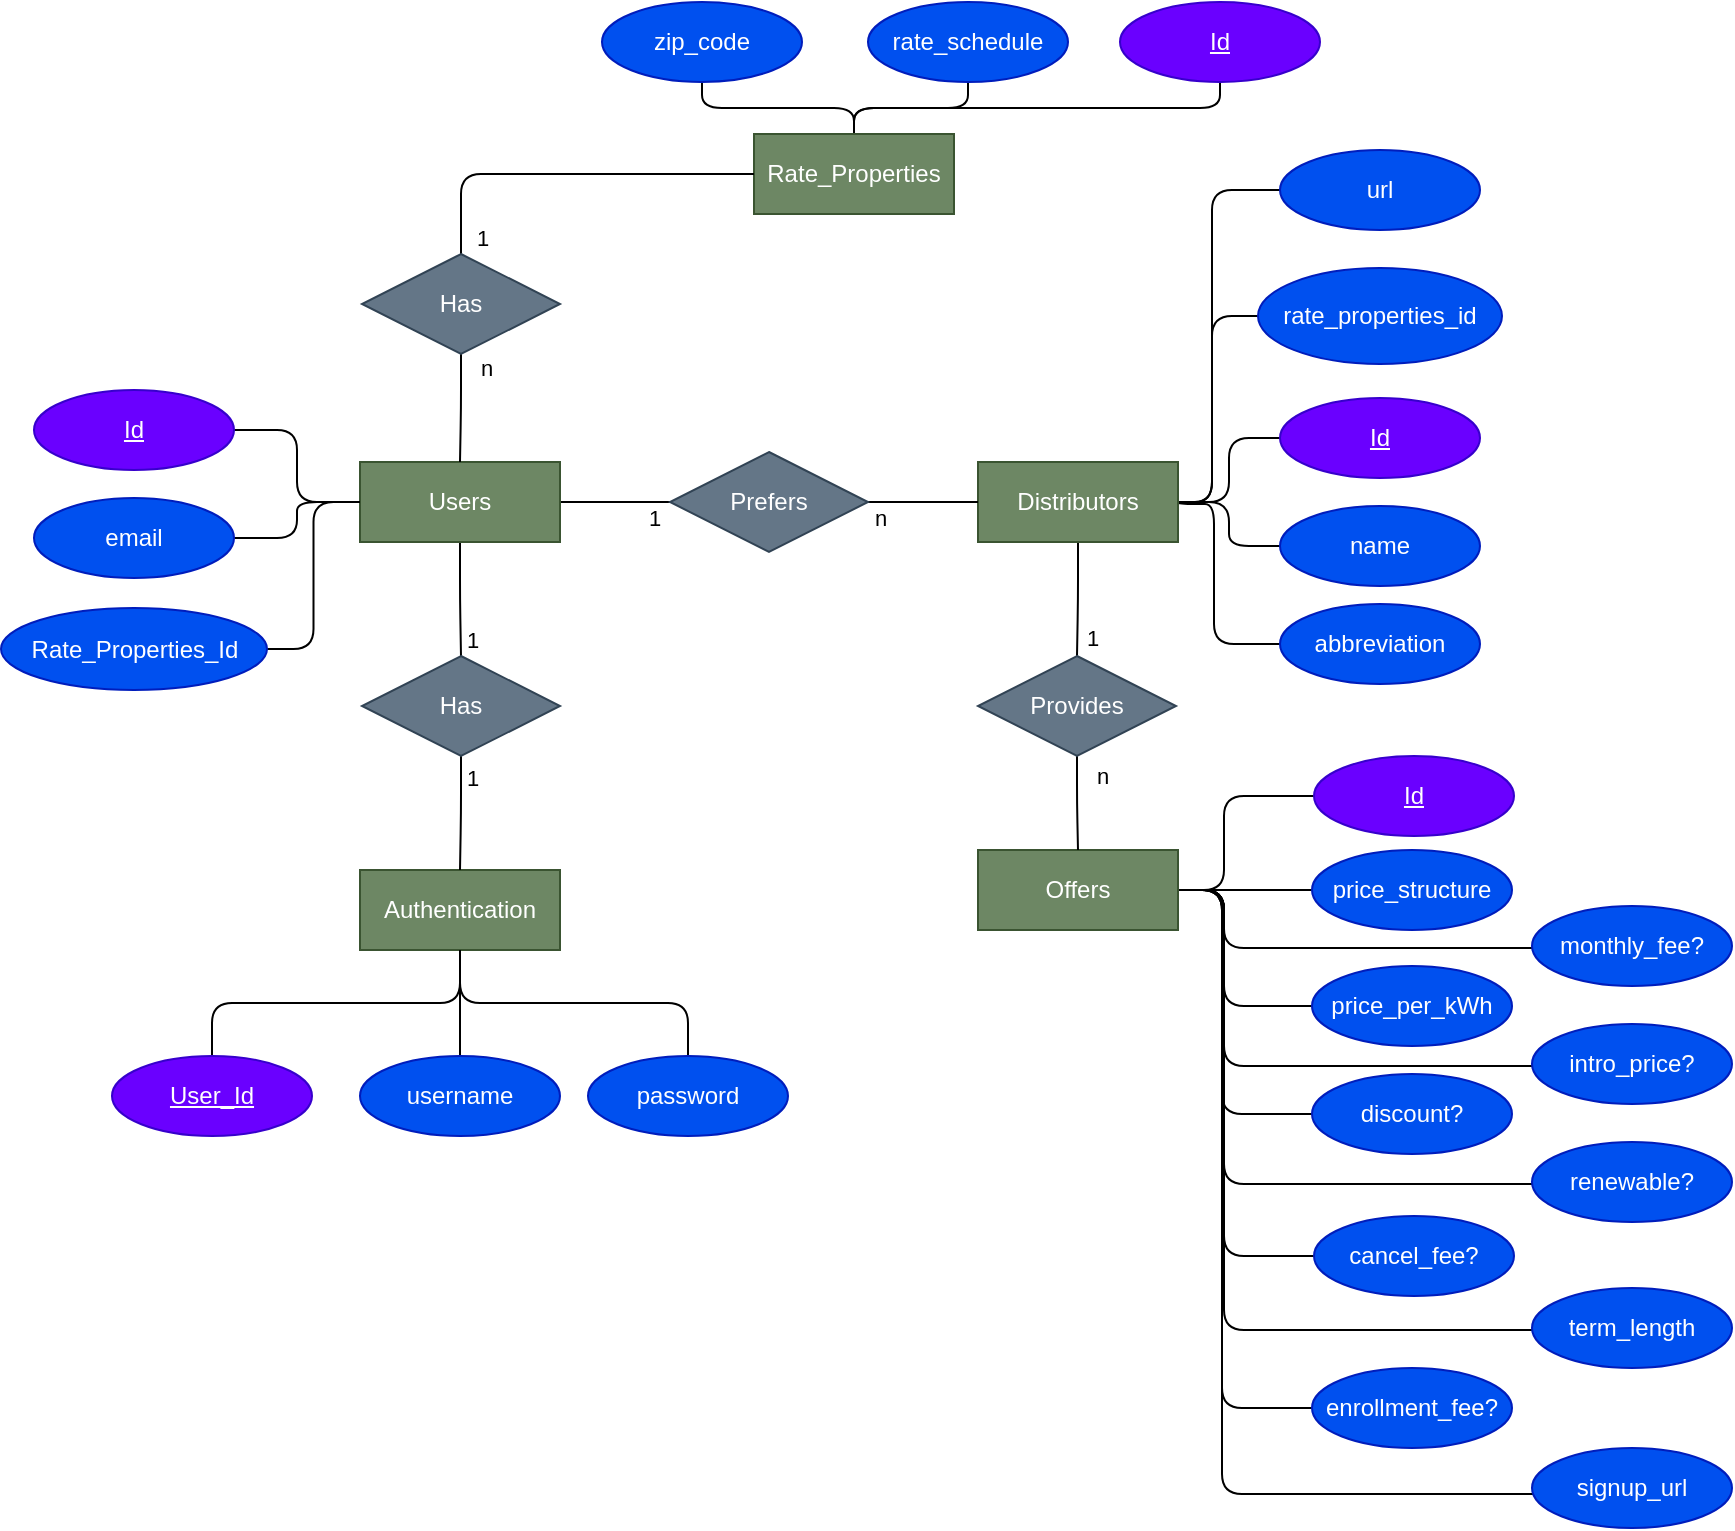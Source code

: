 <mxfile>
    <diagram id="-Tiru008HkY5Dv4Y4CDK" name="ER_Diagram_v1">
        <mxGraphModel dx="1199" dy="870" grid="0" gridSize="10" guides="1" tooltips="1" connect="1" arrows="1" fold="1" page="0" pageScale="1" pageWidth="850" pageHeight="1100" math="0" shadow="0">
            <root>
                <mxCell id="0"/>
                <mxCell id="1" parent="0"/>
                <mxCell id="42" style="edgeStyle=orthogonalEdgeStyle;html=1;exitX=1;exitY=0.5;exitDx=0;exitDy=0;endArrow=none;endFill=0;" parent="1" source="17" target="41" edge="1">
                    <mxGeometry relative="1" as="geometry"/>
                </mxCell>
                <mxCell id="44" style="edgeStyle=orthogonalEdgeStyle;html=1;exitX=1;exitY=0.5;exitDx=0;exitDy=0;endArrow=none;endFill=0;" parent="1" source="17" target="43" edge="1">
                    <mxGeometry relative="1" as="geometry"/>
                </mxCell>
                <mxCell id="46" style="edgeStyle=orthogonalEdgeStyle;html=1;exitX=1;exitY=0.5;exitDx=0;exitDy=0;endArrow=none;endFill=0;" parent="1" source="17" target="45" edge="1">
                    <mxGeometry relative="1" as="geometry">
                        <Array as="points">
                            <mxPoint x="603" y="175"/>
                            <mxPoint x="603" y="245"/>
                        </Array>
                    </mxGeometry>
                </mxCell>
                <mxCell id="73" style="edgeStyle=orthogonalEdgeStyle;html=1;exitX=1;exitY=0.5;exitDx=0;exitDy=0;endArrow=none;endFill=0;" parent="1" source="17" target="72" edge="1">
                    <mxGeometry relative="1" as="geometry">
                        <Array as="points">
                            <mxPoint x="602" y="174"/>
                            <mxPoint x="602" y="81"/>
                        </Array>
                    </mxGeometry>
                </mxCell>
                <mxCell id="87" style="edgeStyle=orthogonalEdgeStyle;html=1;exitX=1;exitY=0.5;exitDx=0;exitDy=0;endArrow=none;endFill=0;" parent="1" source="17" target="86" edge="1">
                    <mxGeometry relative="1" as="geometry">
                        <Array as="points">
                            <mxPoint x="602" y="174"/>
                            <mxPoint x="602" y="18"/>
                        </Array>
                    </mxGeometry>
                </mxCell>
                <mxCell id="91" style="edgeStyle=orthogonalEdgeStyle;html=1;exitX=0.5;exitY=1;exitDx=0;exitDy=0;endArrow=none;endFill=0;" parent="1" source="17" target="90" edge="1">
                    <mxGeometry relative="1" as="geometry"/>
                </mxCell>
                <mxCell id="93" value="1" style="edgeLabel;html=1;align=center;verticalAlign=middle;resizable=0;points=[];" parent="91" vertex="1" connectable="0">
                    <mxGeometry x="0.666" y="2" relative="1" as="geometry">
                        <mxPoint x="5" as="offset"/>
                    </mxGeometry>
                </mxCell>
                <mxCell id="17" value="Distributors" style="whiteSpace=wrap;html=1;align=center;fillColor=#6d8764;fontColor=#ffffff;strokeColor=#3A5431;" parent="1" vertex="1">
                    <mxGeometry x="485" y="154" width="100" height="40" as="geometry"/>
                </mxCell>
                <mxCell id="26" style="edgeStyle=orthogonalEdgeStyle;html=1;exitX=0.5;exitY=1;exitDx=0;exitDy=0;endArrow=none;endFill=0;" parent="1" source="18" target="25" edge="1">
                    <mxGeometry relative="1" as="geometry"/>
                </mxCell>
                <mxCell id="28" value="1" style="edgeLabel;html=1;align=center;verticalAlign=middle;resizable=0;points=[];" parent="26" vertex="1" connectable="0">
                    <mxGeometry x="0.647" y="2" relative="1" as="geometry">
                        <mxPoint x="3" y="2" as="offset"/>
                    </mxGeometry>
                </mxCell>
                <mxCell id="68" style="edgeStyle=orthogonalEdgeStyle;html=1;exitX=1;exitY=0.5;exitDx=0;exitDy=0;endArrow=none;endFill=0;" parent="1" source="18" target="67" edge="1">
                    <mxGeometry relative="1" as="geometry"/>
                </mxCell>
                <mxCell id="70" value="1" style="edgeLabel;html=1;align=center;verticalAlign=middle;resizable=0;points=[];" parent="68" vertex="1" connectable="0">
                    <mxGeometry x="0.298" relative="1" as="geometry">
                        <mxPoint x="11" y="8" as="offset"/>
                    </mxGeometry>
                </mxCell>
                <mxCell id="18" value="Users" style="whiteSpace=wrap;html=1;align=center;fillColor=#6d8764;fontColor=#ffffff;strokeColor=#3A5431;" parent="1" vertex="1">
                    <mxGeometry x="176" y="154" width="100" height="40" as="geometry"/>
                </mxCell>
                <mxCell id="23" style="edgeStyle=orthogonalEdgeStyle;html=1;exitX=1;exitY=0.5;exitDx=0;exitDy=0;endArrow=none;endFill=0;" parent="1" source="19" target="18" edge="1">
                    <mxGeometry relative="1" as="geometry"/>
                </mxCell>
                <mxCell id="19" value="email" style="ellipse;whiteSpace=wrap;html=1;align=center;fillColor=#0050ef;fontColor=#ffffff;strokeColor=#001DBC;" parent="1" vertex="1">
                    <mxGeometry x="13" y="172" width="100" height="40" as="geometry"/>
                </mxCell>
                <mxCell id="21" style="edgeStyle=orthogonalEdgeStyle;html=1;exitX=1;exitY=0.5;exitDx=0;exitDy=0;endArrow=none;endFill=0;" parent="1" source="20" target="18" edge="1">
                    <mxGeometry relative="1" as="geometry"/>
                </mxCell>
                <mxCell id="20" value="Id" style="ellipse;whiteSpace=wrap;html=1;align=center;fontStyle=4;fillColor=#6a00ff;fontColor=#ffffff;strokeColor=#3700CC;" parent="1" vertex="1">
                    <mxGeometry x="13" y="118" width="100" height="40" as="geometry"/>
                </mxCell>
                <mxCell id="24" value="Authentication" style="whiteSpace=wrap;html=1;align=center;fillColor=#6d8764;fontColor=#ffffff;strokeColor=#3A5431;" parent="1" vertex="1">
                    <mxGeometry x="176" y="358" width="100" height="40" as="geometry"/>
                </mxCell>
                <mxCell id="27" style="edgeStyle=orthogonalEdgeStyle;html=1;exitX=0.5;exitY=1;exitDx=0;exitDy=0;endArrow=none;endFill=0;" parent="1" source="25" target="24" edge="1">
                    <mxGeometry relative="1" as="geometry"/>
                </mxCell>
                <mxCell id="30" value="1" style="edgeLabel;html=1;align=center;verticalAlign=middle;resizable=0;points=[];" parent="27" vertex="1" connectable="0">
                    <mxGeometry x="-0.292" y="1" relative="1" as="geometry">
                        <mxPoint x="4" y="-10" as="offset"/>
                    </mxGeometry>
                </mxCell>
                <mxCell id="25" value="Has" style="shape=rhombus;perimeter=rhombusPerimeter;whiteSpace=wrap;html=1;align=center;fillColor=#647687;fontColor=#ffffff;strokeColor=#314354;" parent="1" vertex="1">
                    <mxGeometry x="177" y="251" width="99" height="50" as="geometry"/>
                </mxCell>
                <mxCell id="64" style="edgeStyle=orthogonalEdgeStyle;html=1;exitX=1;exitY=0.5;exitDx=0;exitDy=0;endArrow=none;endFill=0;" parent="1" source="31" target="61" edge="1">
                    <mxGeometry relative="1" as="geometry"/>
                </mxCell>
                <mxCell id="65" style="edgeStyle=orthogonalEdgeStyle;html=1;exitX=1;exitY=0.5;exitDx=0;exitDy=0;endArrow=none;endFill=0;" parent="1" source="31" target="62" edge="1">
                    <mxGeometry relative="1" as="geometry">
                        <Array as="points">
                            <mxPoint x="608" y="368"/>
                            <mxPoint x="608" y="426"/>
                        </Array>
                    </mxGeometry>
                </mxCell>
                <mxCell id="66" style="edgeStyle=orthogonalEdgeStyle;html=1;exitX=1;exitY=0.5;exitDx=0;exitDy=0;endArrow=none;endFill=0;" parent="1" source="31" target="63" edge="1">
                    <mxGeometry relative="1" as="geometry">
                        <Array as="points">
                            <mxPoint x="608" y="368"/>
                            <mxPoint x="608" y="321"/>
                        </Array>
                    </mxGeometry>
                </mxCell>
                <mxCell id="75" style="edgeStyle=orthogonalEdgeStyle;html=1;exitX=1;exitY=0.5;exitDx=0;exitDy=0;endArrow=none;endFill=0;" parent="1" source="31" target="74" edge="1">
                    <mxGeometry relative="1" as="geometry">
                        <Array as="points">
                            <mxPoint x="607" y="368"/>
                            <mxPoint x="607" y="480"/>
                        </Array>
                    </mxGeometry>
                </mxCell>
                <mxCell id="77" style="edgeStyle=orthogonalEdgeStyle;html=1;exitX=1;exitY=0.5;exitDx=0;exitDy=0;endArrow=none;endFill=0;" parent="1" source="31" target="76" edge="1">
                    <mxGeometry relative="1" as="geometry">
                        <Array as="points">
                            <mxPoint x="608" y="368"/>
                            <mxPoint x="608" y="456"/>
                        </Array>
                    </mxGeometry>
                </mxCell>
                <mxCell id="79" style="edgeStyle=orthogonalEdgeStyle;html=1;exitX=1;exitY=0.5;exitDx=0;exitDy=0;endArrow=none;endFill=0;" parent="1" source="31" target="78" edge="1">
                    <mxGeometry relative="1" as="geometry">
                        <Array as="points">
                            <mxPoint x="608" y="368"/>
                            <mxPoint x="608" y="515"/>
                        </Array>
                    </mxGeometry>
                </mxCell>
                <mxCell id="81" style="edgeStyle=orthogonalEdgeStyle;html=1;exitX=1;exitY=0.5;exitDx=0;exitDy=0;endArrow=none;endFill=0;" parent="1" source="31" target="80" edge="1">
                    <mxGeometry relative="1" as="geometry">
                        <Array as="points">
                            <mxPoint x="608" y="368"/>
                            <mxPoint x="608" y="551"/>
                        </Array>
                    </mxGeometry>
                </mxCell>
                <mxCell id="83" style="edgeStyle=orthogonalEdgeStyle;html=1;exitX=1;exitY=0.5;exitDx=0;exitDy=0;endArrow=none;endFill=0;" parent="1" source="31" target="82" edge="1">
                    <mxGeometry relative="1" as="geometry">
                        <Array as="points">
                            <mxPoint x="608" y="368"/>
                            <mxPoint x="608" y="588"/>
                        </Array>
                    </mxGeometry>
                </mxCell>
                <mxCell id="85" style="edgeStyle=orthogonalEdgeStyle;html=1;exitX=1;exitY=0.5;exitDx=0;exitDy=0;endArrow=none;endFill=0;" parent="1" source="31" target="84" edge="1">
                    <mxGeometry relative="1" as="geometry">
                        <Array as="points">
                            <mxPoint x="608" y="368"/>
                            <mxPoint x="608" y="397"/>
                        </Array>
                    </mxGeometry>
                </mxCell>
                <mxCell id="89" style="edgeStyle=orthogonalEdgeStyle;html=1;exitX=1;exitY=0.5;exitDx=0;exitDy=0;endArrow=none;endFill=0;" parent="1" source="31" target="88" edge="1">
                    <mxGeometry relative="1" as="geometry">
                        <Array as="points">
                            <mxPoint x="607" y="368"/>
                            <mxPoint x="607" y="627"/>
                        </Array>
                    </mxGeometry>
                </mxCell>
                <mxCell id="96" style="edgeStyle=orthogonalEdgeStyle;html=1;exitX=1;exitY=0.5;exitDx=0;exitDy=0;endArrow=none;endFill=0;" parent="1" source="31" target="95" edge="1">
                    <mxGeometry relative="1" as="geometry">
                        <Array as="points">
                            <mxPoint x="607" y="368"/>
                            <mxPoint x="607" y="670"/>
                        </Array>
                    </mxGeometry>
                </mxCell>
                <mxCell id="31" value="Offers" style="whiteSpace=wrap;html=1;align=center;fillColor=#6d8764;fontColor=#ffffff;strokeColor=#3A5431;" parent="1" vertex="1">
                    <mxGeometry x="485" y="348" width="100" height="40" as="geometry"/>
                </mxCell>
                <mxCell id="50" style="edgeStyle=orthogonalEdgeStyle;html=1;exitX=0.5;exitY=1;exitDx=0;exitDy=0;endArrow=none;endFill=0;" parent="1" source="32" target="49" edge="1">
                    <mxGeometry relative="1" as="geometry"/>
                </mxCell>
                <mxCell id="32" value="zip_code" style="ellipse;whiteSpace=wrap;html=1;align=center;fillColor=#0050ef;fontColor=#ffffff;strokeColor=#001DBC;" parent="1" vertex="1">
                    <mxGeometry x="297" y="-76" width="100" height="40" as="geometry"/>
                </mxCell>
                <mxCell id="36" style="edgeStyle=orthogonalEdgeStyle;html=1;exitX=0.5;exitY=0;exitDx=0;exitDy=0;endArrow=none;endFill=0;" parent="1" source="35" target="24" edge="1">
                    <mxGeometry relative="1" as="geometry"/>
                </mxCell>
                <mxCell id="35" value="username" style="ellipse;whiteSpace=wrap;html=1;align=center;fillColor=#0050ef;fontColor=#ffffff;strokeColor=#001DBC;" parent="1" vertex="1">
                    <mxGeometry x="176" y="451" width="100" height="40" as="geometry"/>
                </mxCell>
                <mxCell id="38" style="edgeStyle=orthogonalEdgeStyle;html=1;exitX=0.5;exitY=0;exitDx=0;exitDy=0;endArrow=none;endFill=0;" parent="1" source="37" target="24" edge="1">
                    <mxGeometry relative="1" as="geometry"/>
                </mxCell>
                <mxCell id="37" value="password" style="ellipse;whiteSpace=wrap;html=1;align=center;fillColor=#0050ef;fontColor=#ffffff;strokeColor=#001DBC;" parent="1" vertex="1">
                    <mxGeometry x="290" y="451" width="100" height="40" as="geometry"/>
                </mxCell>
                <mxCell id="40" style="edgeStyle=orthogonalEdgeStyle;html=1;exitX=0.5;exitY=0;exitDx=0;exitDy=0;entryX=0.5;entryY=1;entryDx=0;entryDy=0;endArrow=none;endFill=0;" parent="1" source="39" target="24" edge="1">
                    <mxGeometry relative="1" as="geometry"/>
                </mxCell>
                <mxCell id="39" value="User_Id" style="ellipse;whiteSpace=wrap;html=1;align=center;fontStyle=4;fillColor=#6a00ff;fontColor=#ffffff;strokeColor=#3700CC;" parent="1" vertex="1">
                    <mxGeometry x="52" y="451" width="100" height="40" as="geometry"/>
                </mxCell>
                <mxCell id="41" value="Id" style="ellipse;whiteSpace=wrap;html=1;align=center;fontStyle=4;fillColor=#6a00ff;fontColor=#ffffff;strokeColor=#3700CC;" parent="1" vertex="1">
                    <mxGeometry x="636" y="122" width="100" height="40" as="geometry"/>
                </mxCell>
                <mxCell id="43" value="name" style="ellipse;whiteSpace=wrap;html=1;align=center;fillColor=#0050ef;fontColor=#ffffff;strokeColor=#001DBC;" parent="1" vertex="1">
                    <mxGeometry x="636" y="176" width="100" height="40" as="geometry"/>
                </mxCell>
                <mxCell id="45" value="abbreviation" style="ellipse;whiteSpace=wrap;html=1;align=center;fillColor=#0050ef;fontColor=#ffffff;strokeColor=#001DBC;" parent="1" vertex="1">
                    <mxGeometry x="636" y="225" width="100" height="40" as="geometry"/>
                </mxCell>
                <mxCell id="51" style="edgeStyle=orthogonalEdgeStyle;html=1;exitX=0.5;exitY=1;exitDx=0;exitDy=0;endArrow=none;endFill=0;" parent="1" source="47" target="49" edge="1">
                    <mxGeometry relative="1" as="geometry"/>
                </mxCell>
                <mxCell id="47" value="rate_schedule" style="ellipse;whiteSpace=wrap;html=1;align=center;fillColor=#0050ef;fontColor=#ffffff;strokeColor=#001DBC;" parent="1" vertex="1">
                    <mxGeometry x="430" y="-76" width="100" height="40" as="geometry"/>
                </mxCell>
                <mxCell id="58" style="edgeStyle=orthogonalEdgeStyle;html=1;exitX=0.5;exitY=0;exitDx=0;exitDy=0;endArrow=none;endFill=0;" parent="1" source="49" target="57" edge="1">
                    <mxGeometry relative="1" as="geometry"/>
                </mxCell>
                <mxCell id="49" value="Rate_Properties" style="whiteSpace=wrap;html=1;align=center;fillColor=#6d8764;fontColor=#ffffff;strokeColor=#3A5431;" parent="1" vertex="1">
                    <mxGeometry x="373" y="-10" width="100" height="40" as="geometry"/>
                </mxCell>
                <mxCell id="53" style="edgeStyle=orthogonalEdgeStyle;html=1;exitX=0.5;exitY=0;exitDx=0;exitDy=0;endArrow=none;endFill=0;" parent="1" source="52" target="49" edge="1">
                    <mxGeometry relative="1" as="geometry">
                        <Array as="points">
                            <mxPoint x="227" y="10"/>
                        </Array>
                    </mxGeometry>
                </mxCell>
                <mxCell id="56" value="1" style="edgeLabel;html=1;align=center;verticalAlign=middle;resizable=0;points=[];" parent="53" vertex="1" connectable="0">
                    <mxGeometry x="-0.675" relative="1" as="geometry">
                        <mxPoint x="10" y="22" as="offset"/>
                    </mxGeometry>
                </mxCell>
                <mxCell id="54" style="edgeStyle=orthogonalEdgeStyle;html=1;exitX=0.5;exitY=1;exitDx=0;exitDy=0;endArrow=none;endFill=0;" parent="1" source="52" target="18" edge="1">
                    <mxGeometry relative="1" as="geometry"/>
                </mxCell>
                <mxCell id="55" value="n" style="edgeLabel;html=1;align=center;verticalAlign=middle;resizable=0;points=[];" parent="54" vertex="1" connectable="0">
                    <mxGeometry x="-0.221" relative="1" as="geometry">
                        <mxPoint x="12" y="-14" as="offset"/>
                    </mxGeometry>
                </mxCell>
                <mxCell id="52" value="Has" style="shape=rhombus;perimeter=rhombusPerimeter;whiteSpace=wrap;html=1;align=center;fillColor=#647687;fontColor=#ffffff;strokeColor=#314354;" parent="1" vertex="1">
                    <mxGeometry x="177" y="50" width="99" height="50" as="geometry"/>
                </mxCell>
                <mxCell id="57" value="Id" style="ellipse;whiteSpace=wrap;html=1;align=center;fontStyle=4;fillColor=#6a00ff;fontColor=#ffffff;strokeColor=#3700CC;" parent="1" vertex="1">
                    <mxGeometry x="556" y="-76" width="100" height="40" as="geometry"/>
                </mxCell>
                <mxCell id="60" style="edgeStyle=orthogonalEdgeStyle;html=1;exitX=1;exitY=0.5;exitDx=0;exitDy=0;entryX=0;entryY=0.5;entryDx=0;entryDy=0;endArrow=none;endFill=0;" parent="1" source="59" target="18" edge="1">
                    <mxGeometry relative="1" as="geometry"/>
                </mxCell>
                <mxCell id="59" value="Rate_Properties_Id" style="ellipse;whiteSpace=wrap;html=1;align=center;fillColor=#0050ef;fontColor=#ffffff;strokeColor=#001DBC;" parent="1" vertex="1">
                    <mxGeometry x="-3.5" y="227" width="133" height="41" as="geometry"/>
                </mxCell>
                <mxCell id="61" value="price_structure" style="ellipse;whiteSpace=wrap;html=1;align=center;fillColor=#0050ef;fontColor=#ffffff;strokeColor=#001DBC;" parent="1" vertex="1">
                    <mxGeometry x="652" y="348" width="100" height="40" as="geometry"/>
                </mxCell>
                <mxCell id="62" value="price_per_kWh" style="ellipse;whiteSpace=wrap;html=1;align=center;fillColor=#0050ef;fontColor=#ffffff;strokeColor=#001DBC;" parent="1" vertex="1">
                    <mxGeometry x="652" y="406" width="100" height="40" as="geometry"/>
                </mxCell>
                <mxCell id="63" value="Id" style="ellipse;whiteSpace=wrap;html=1;align=center;fontStyle=4;fillColor=#6a00ff;fontColor=#ffffff;strokeColor=#3700CC;" parent="1" vertex="1">
                    <mxGeometry x="653" y="301" width="100" height="40" as="geometry"/>
                </mxCell>
                <mxCell id="69" style="edgeStyle=orthogonalEdgeStyle;html=1;exitX=1;exitY=0.5;exitDx=0;exitDy=0;endArrow=none;endFill=0;" parent="1" source="67" target="17" edge="1">
                    <mxGeometry relative="1" as="geometry"/>
                </mxCell>
                <mxCell id="71" value="n" style="edgeLabel;html=1;align=center;verticalAlign=middle;resizable=0;points=[];" parent="69" vertex="1" connectable="0">
                    <mxGeometry x="-0.817" relative="1" as="geometry">
                        <mxPoint x="1" y="8" as="offset"/>
                    </mxGeometry>
                </mxCell>
                <mxCell id="67" value="Prefers" style="shape=rhombus;perimeter=rhombusPerimeter;whiteSpace=wrap;html=1;align=center;fillColor=#647687;fontColor=#ffffff;strokeColor=#314354;" parent="1" vertex="1">
                    <mxGeometry x="331" y="149" width="99" height="50" as="geometry"/>
                </mxCell>
                <mxCell id="72" value="rate_properties_id" style="ellipse;whiteSpace=wrap;html=1;align=center;fillColor=#0050ef;fontColor=#ffffff;strokeColor=#001DBC;" parent="1" vertex="1">
                    <mxGeometry x="625" y="57" width="122" height="48" as="geometry"/>
                </mxCell>
                <mxCell id="74" value="discount?" style="ellipse;whiteSpace=wrap;html=1;align=center;fillColor=#0050ef;fontColor=#ffffff;strokeColor=#001DBC;" parent="1" vertex="1">
                    <mxGeometry x="652" y="460" width="100" height="40" as="geometry"/>
                </mxCell>
                <mxCell id="76" value="intro_price?" style="ellipse;whiteSpace=wrap;html=1;align=center;fillColor=#0050ef;fontColor=#ffffff;strokeColor=#001DBC;" parent="1" vertex="1">
                    <mxGeometry x="762" y="435" width="100" height="40" as="geometry"/>
                </mxCell>
                <mxCell id="78" value="renewable?" style="ellipse;whiteSpace=wrap;html=1;align=center;fillColor=#0050ef;fontColor=#ffffff;strokeColor=#001DBC;" parent="1" vertex="1">
                    <mxGeometry x="762" y="494" width="100" height="40" as="geometry"/>
                </mxCell>
                <mxCell id="80" value="cancel_fee?" style="ellipse;whiteSpace=wrap;html=1;align=center;fillColor=#0050ef;fontColor=#ffffff;strokeColor=#001DBC;" parent="1" vertex="1">
                    <mxGeometry x="653" y="531" width="100" height="40" as="geometry"/>
                </mxCell>
                <mxCell id="82" value="term_length" style="ellipse;whiteSpace=wrap;html=1;align=center;fillColor=#0050ef;fontColor=#ffffff;strokeColor=#001DBC;" parent="1" vertex="1">
                    <mxGeometry x="762" y="567" width="100" height="40" as="geometry"/>
                </mxCell>
                <mxCell id="84" value="monthly_fee?" style="ellipse;whiteSpace=wrap;html=1;align=center;fillColor=#0050ef;fontColor=#ffffff;strokeColor=#001DBC;" parent="1" vertex="1">
                    <mxGeometry x="762" y="376" width="100" height="40" as="geometry"/>
                </mxCell>
                <mxCell id="86" value="url" style="ellipse;whiteSpace=wrap;html=1;align=center;fillColor=#0050ef;fontColor=#ffffff;strokeColor=#001DBC;" parent="1" vertex="1">
                    <mxGeometry x="636" y="-2" width="100" height="40" as="geometry"/>
                </mxCell>
                <mxCell id="88" value="enrollment_fee?" style="ellipse;whiteSpace=wrap;html=1;align=center;fillColor=#0050ef;fontColor=#ffffff;strokeColor=#001DBC;" parent="1" vertex="1">
                    <mxGeometry x="652" y="607" width="100" height="40" as="geometry"/>
                </mxCell>
                <mxCell id="92" style="edgeStyle=orthogonalEdgeStyle;html=1;entryX=0.5;entryY=0;entryDx=0;entryDy=0;endArrow=none;endFill=0;" parent="1" source="90" target="31" edge="1">
                    <mxGeometry relative="1" as="geometry"/>
                </mxCell>
                <mxCell id="94" value="n" style="edgeLabel;html=1;align=center;verticalAlign=middle;resizable=0;points=[];" parent="92" vertex="1" connectable="0">
                    <mxGeometry x="-0.334" relative="1" as="geometry">
                        <mxPoint x="12" y="-6" as="offset"/>
                    </mxGeometry>
                </mxCell>
                <mxCell id="90" value="Provides" style="shape=rhombus;perimeter=rhombusPerimeter;whiteSpace=wrap;html=1;align=center;fillColor=#647687;fontColor=#ffffff;strokeColor=#314354;" parent="1" vertex="1">
                    <mxGeometry x="485" y="251" width="99" height="50" as="geometry"/>
                </mxCell>
                <mxCell id="95" value="signup_url" style="ellipse;whiteSpace=wrap;html=1;align=center;fillColor=#0050ef;fontColor=#ffffff;strokeColor=#001DBC;" parent="1" vertex="1">
                    <mxGeometry x="762" y="647" width="100" height="40" as="geometry"/>
                </mxCell>
            </root>
        </mxGraphModel>
    </diagram>
    <diagram name="ER_Diagram_v2" id="JO7MQMlwAbBp_0EB5cgL">
        <mxGraphModel dx="1251" dy="896" grid="0" gridSize="10" guides="1" tooltips="1" connect="1" arrows="1" fold="1" page="0" pageScale="1" pageWidth="850" pageHeight="1100" math="0" shadow="0">
            <root>
                <mxCell id="PPgXyJdH1Yjr_ODgBcJD-0"/>
                <mxCell id="PPgXyJdH1Yjr_ODgBcJD-1" parent="PPgXyJdH1Yjr_ODgBcJD-0"/>
                <mxCell id="PPgXyJdH1Yjr_ODgBcJD-14" value="Users" style="whiteSpace=wrap;html=1;align=center;fillColor=#6d8764;fontColor=#ffffff;strokeColor=#3A5431;" parent="PPgXyJdH1Yjr_ODgBcJD-1" vertex="1">
                    <mxGeometry x="176" y="154" width="100" height="40" as="geometry"/>
                </mxCell>
                <mxCell id="PPgXyJdH1Yjr_ODgBcJD-15" style="html=1;endArrow=none;endFill=0;" parent="PPgXyJdH1Yjr_ODgBcJD-1" source="PPgXyJdH1Yjr_ODgBcJD-16" target="PPgXyJdH1Yjr_ODgBcJD-14" edge="1">
                    <mxGeometry relative="1" as="geometry"/>
                </mxCell>
                <mxCell id="PPgXyJdH1Yjr_ODgBcJD-16" value="email" style="ellipse;whiteSpace=wrap;html=1;align=center;fillColor=#0050ef;fontColor=#ffffff;strokeColor=#001DBC;" parent="PPgXyJdH1Yjr_ODgBcJD-1" vertex="1">
                    <mxGeometry x="5" y="132" width="100" height="40" as="geometry"/>
                </mxCell>
                <mxCell id="PPgXyJdH1Yjr_ODgBcJD-17" style="html=1;endArrow=none;endFill=0;" parent="PPgXyJdH1Yjr_ODgBcJD-1" source="PPgXyJdH1Yjr_ODgBcJD-18" target="PPgXyJdH1Yjr_ODgBcJD-14" edge="1">
                    <mxGeometry relative="1" as="geometry"/>
                </mxCell>
                <mxCell id="PPgXyJdH1Yjr_ODgBcJD-18" value="Id" style="ellipse;whiteSpace=wrap;html=1;align=center;fontStyle=4;fillColor=#6a00ff;fontColor=#ffffff;strokeColor=#3700CC;" parent="PPgXyJdH1Yjr_ODgBcJD-1" vertex="1">
                    <mxGeometry x="60" y="38" width="100" height="40" as="geometry"/>
                </mxCell>
                <mxCell id="PPgXyJdH1Yjr_ODgBcJD-36" value="zip_code" style="ellipse;whiteSpace=wrap;html=1;align=center;fillColor=#0050ef;fontColor=#ffffff;strokeColor=#001DBC;" parent="PPgXyJdH1Yjr_ODgBcJD-1" vertex="1">
                    <mxGeometry x="636" y="67" width="100" height="40" as="geometry"/>
                </mxCell>
                <mxCell id="PPgXyJdH1Yjr_ODgBcJD-37" style="html=1;endArrow=none;endFill=0;" parent="PPgXyJdH1Yjr_ODgBcJD-1" source="PPgXyJdH1Yjr_ODgBcJD-38" target="PPgXyJdH1Yjr_ODgBcJD-14" edge="1">
                    <mxGeometry relative="1" as="geometry"/>
                </mxCell>
                <mxCell id="PPgXyJdH1Yjr_ODgBcJD-38" value="username" style="ellipse;whiteSpace=wrap;html=1;align=center;fillColor=#0050ef;fontColor=#ffffff;strokeColor=#001DBC;" parent="PPgXyJdH1Yjr_ODgBcJD-1" vertex="1">
                    <mxGeometry x="17" y="203" width="100" height="40" as="geometry"/>
                </mxCell>
                <mxCell id="5iRO5G7ItkgHMw0Cdmji-5" style="html=1;endArrow=none;endFill=0;" parent="PPgXyJdH1Yjr_ODgBcJD-1" source="PPgXyJdH1Yjr_ODgBcJD-40" target="PPgXyJdH1Yjr_ODgBcJD-14" edge="1">
                    <mxGeometry relative="1" as="geometry"/>
                </mxCell>
                <mxCell id="PPgXyJdH1Yjr_ODgBcJD-40" value="password" style="ellipse;whiteSpace=wrap;html=1;align=center;fillColor=#0050ef;fontColor=#ffffff;strokeColor=#001DBC;" parent="PPgXyJdH1Yjr_ODgBcJD-1" vertex="1">
                    <mxGeometry x="47" y="282" width="100" height="40" as="geometry"/>
                </mxCell>
                <mxCell id="PPgXyJdH1Yjr_ODgBcJD-47" value="rate_schedule" style="ellipse;whiteSpace=wrap;html=1;align=center;fillColor=#0050ef;fontColor=#ffffff;strokeColor=#001DBC;" parent="PPgXyJdH1Yjr_ODgBcJD-1" vertex="1">
                    <mxGeometry x="644" y="142" width="100" height="40" as="geometry"/>
                </mxCell>
                <mxCell id="5iRO5G7ItkgHMw0Cdmji-10" style="edgeStyle=none;html=1;endArrow=none;endFill=0;" parent="PPgXyJdH1Yjr_ODgBcJD-1" source="TdIsWZb5dKMUxqS2PxVX-5" target="TdIsWZb5dKMUxqS2PxVX-7" edge="1">
                    <mxGeometry relative="1" as="geometry">
                        <mxPoint x="541.5" y="154.0" as="sourcePoint"/>
                        <mxPoint x="543.429" y="72.999" as="targetPoint"/>
                    </mxGeometry>
                </mxCell>
                <mxCell id="5iRO5G7ItkgHMw0Cdmji-11" style="edgeStyle=none;html=1;endArrow=none;endFill=0;" parent="PPgXyJdH1Yjr_ODgBcJD-1" source="TdIsWZb5dKMUxqS2PxVX-5" target="PPgXyJdH1Yjr_ODgBcJD-36" edge="1">
                    <mxGeometry relative="1" as="geometry">
                        <mxPoint x="574.255" y="154.0" as="sourcePoint"/>
                    </mxGeometry>
                </mxCell>
                <mxCell id="5iRO5G7ItkgHMw0Cdmji-12" style="edgeStyle=none;html=1;endArrow=none;endFill=0;" parent="PPgXyJdH1Yjr_ODgBcJD-1" source="TdIsWZb5dKMUxqS2PxVX-5" target="PPgXyJdH1Yjr_ODgBcJD-47" edge="1">
                    <mxGeometry relative="1" as="geometry">
                        <mxPoint x="591" y="169.992" as="sourcePoint"/>
                    </mxGeometry>
                </mxCell>
                <mxCell id="5iRO5G7ItkgHMw0Cdmji-13" style="edgeStyle=none;html=1;endArrow=none;endFill=0;" parent="PPgXyJdH1Yjr_ODgBcJD-1" source="TdIsWZb5dKMUxqS2PxVX-5" target="5iRO5G7ItkgHMw0Cdmji-0" edge="1">
                    <mxGeometry relative="1" as="geometry">
                        <mxPoint x="591" y="190.772" as="sourcePoint"/>
                    </mxGeometry>
                </mxCell>
                <mxCell id="5iRO5G7ItkgHMw0Cdmji-14" style="edgeStyle=none;html=1;endArrow=none;endFill=0;" parent="PPgXyJdH1Yjr_ODgBcJD-1" source="TdIsWZb5dKMUxqS2PxVX-5" target="5iRO5G7ItkgHMw0Cdmji-2" edge="1">
                    <mxGeometry relative="1" as="geometry">
                        <mxPoint x="559.027" y="194.0" as="sourcePoint"/>
                    </mxGeometry>
                </mxCell>
                <mxCell id="PPgXyJdH1Yjr_ODgBcJD-50" style="edgeStyle=orthogonalEdgeStyle;html=1;endArrow=none;endFill=0;" parent="PPgXyJdH1Yjr_ODgBcJD-1" source="PPgXyJdH1Yjr_ODgBcJD-54" target="TdIsWZb5dKMUxqS2PxVX-5" edge="1">
                    <mxGeometry relative="1" as="geometry">
                        <Array as="points"/>
                        <mxPoint x="491" y="174.0" as="targetPoint"/>
                    </mxGeometry>
                </mxCell>
                <mxCell id="PPgXyJdH1Yjr_ODgBcJD-51" value="1" style="edgeLabel;html=1;align=center;verticalAlign=middle;resizable=0;points=[];" parent="PPgXyJdH1Yjr_ODgBcJD-50" vertex="1" connectable="0">
                    <mxGeometry x="-0.675" relative="1" as="geometry">
                        <mxPoint x="-1" y="-14" as="offset"/>
                    </mxGeometry>
                </mxCell>
                <mxCell id="PPgXyJdH1Yjr_ODgBcJD-52" style="edgeStyle=orthogonalEdgeStyle;html=1;endArrow=none;endFill=0;" parent="PPgXyJdH1Yjr_ODgBcJD-1" source="PPgXyJdH1Yjr_ODgBcJD-54" target="PPgXyJdH1Yjr_ODgBcJD-14" edge="1">
                    <mxGeometry relative="1" as="geometry">
                        <Array as="points"/>
                    </mxGeometry>
                </mxCell>
                <mxCell id="PPgXyJdH1Yjr_ODgBcJD-53" value="1" style="edgeLabel;html=1;align=center;verticalAlign=middle;resizable=0;points=[];" parent="PPgXyJdH1Yjr_ODgBcJD-52" vertex="1" connectable="0">
                    <mxGeometry x="-0.221" relative="1" as="geometry">
                        <mxPoint x="18" y="-13" as="offset"/>
                    </mxGeometry>
                </mxCell>
                <mxCell id="PPgXyJdH1Yjr_ODgBcJD-54" value="Has" style="shape=rhombus;perimeter=rhombusPerimeter;whiteSpace=wrap;html=1;align=center;fillColor=#647687;fontColor=#ffffff;strokeColor=#314354;" parent="PPgXyJdH1Yjr_ODgBcJD-1" vertex="1">
                    <mxGeometry x="329" y="149" width="99" height="50" as="geometry"/>
                </mxCell>
                <mxCell id="5iRO5G7ItkgHMw0Cdmji-0" value="distributor_id" style="ellipse;whiteSpace=wrap;html=1;align=center;fillColor=#0050ef;fontColor=#ffffff;strokeColor=#001DBC;" parent="PPgXyJdH1Yjr_ODgBcJD-1" vertex="1">
                    <mxGeometry x="644" y="205" width="100" height="40" as="geometry"/>
                </mxCell>
                <mxCell id="5iRO5G7ItkgHMw0Cdmji-2" value="selected_offer_id" style="ellipse;whiteSpace=wrap;html=1;align=center;fillColor=#0050ef;fontColor=#ffffff;strokeColor=#001DBC;" parent="PPgXyJdH1Yjr_ODgBcJD-1" vertex="1">
                    <mxGeometry x="589" y="274" width="120" height="40" as="geometry"/>
                </mxCell>
                <mxCell id="TdIsWZb5dKMUxqS2PxVX-1" style="edgeStyle=none;html=1;dashed=1;endArrow=open;endFill=0;" parent="PPgXyJdH1Yjr_ODgBcJD-1" source="TdIsWZb5dKMUxqS2PxVX-0" target="5iRO5G7ItkgHMw0Cdmji-2" edge="1">
                    <mxGeometry relative="1" as="geometry"/>
                </mxCell>
                <mxCell id="TdIsWZb5dKMUxqS2PxVX-2" style="edgeStyle=none;html=1;dashed=1;endArrow=open;endFill=0;" parent="PPgXyJdH1Yjr_ODgBcJD-1" source="TdIsWZb5dKMUxqS2PxVX-0" target="5iRO5G7ItkgHMw0Cdmji-0" edge="1">
                    <mxGeometry relative="1" as="geometry"/>
                </mxCell>
                <mxCell id="TdIsWZb5dKMUxqS2PxVX-0" value="These are PAPowerSwitch api Ids" style="shape=note2;boundedLbl=1;whiteSpace=wrap;html=1;size=12;verticalAlign=top;align=center;" parent="PPgXyJdH1Yjr_ODgBcJD-1" vertex="1">
                    <mxGeometry x="748" y="336" width="124" height="70" as="geometry"/>
                </mxCell>
                <mxCell id="TdIsWZb5dKMUxqS2PxVX-4" style="edgeStyle=none;html=1;dashed=1;endArrow=open;endFill=0;" parent="PPgXyJdH1Yjr_ODgBcJD-1" source="TdIsWZb5dKMUxqS2PxVX-3" target="PPgXyJdH1Yjr_ODgBcJD-40" edge="1">
                    <mxGeometry relative="1" as="geometry"/>
                </mxCell>
                <mxCell id="TdIsWZb5dKMUxqS2PxVX-3" value="Stored as hash" style="shape=note2;boundedLbl=1;whiteSpace=wrap;html=1;size=12;verticalAlign=top;align=center;" parent="PPgXyJdH1Yjr_ODgBcJD-1" vertex="1">
                    <mxGeometry x="176" y="331" width="128" height="49" as="geometry"/>
                </mxCell>
                <mxCell id="TdIsWZb5dKMUxqS2PxVX-5" value="User_Preferences" style="shape=ext;margin=3;double=1;whiteSpace=wrap;html=1;align=center;fillColor=#6d8764;strokeColor=#3A5431;fontColor=#ffffff;" parent="PPgXyJdH1Yjr_ODgBcJD-1" vertex="1">
                    <mxGeometry x="475" y="153" width="131" height="42" as="geometry"/>
                </mxCell>
                <mxCell id="TdIsWZb5dKMUxqS2PxVX-7" value="&lt;span style=&quot;border-bottom: 1px dotted&quot;&gt;User_Id&lt;/span&gt;" style="ellipse;whiteSpace=wrap;html=1;align=center;fillColor=#6a00ff;fontColor=#ffffff;strokeColor=#3700CC;" parent="PPgXyJdH1Yjr_ODgBcJD-1" vertex="1">
                    <mxGeometry x="506" y="27" width="100" height="40" as="geometry"/>
                </mxCell>
                <mxCell id="zOmBM9hLcE4X_k6nT-WD-0" value="selected_offer_rate" style="ellipse;whiteSpace=wrap;html=1;align=center;fillColor=#0050ef;fontColor=#ffffff;strokeColor=#001DBC;" parent="PPgXyJdH1Yjr_ODgBcJD-1" vertex="1">
                    <mxGeometry x="525" y="336" width="120" height="49" as="geometry"/>
                </mxCell>
                <mxCell id="zOmBM9hLcE4X_k6nT-WD-1" style="edgeStyle=none;html=1;endArrow=none;endFill=0;" parent="PPgXyJdH1Yjr_ODgBcJD-1" source="TdIsWZb5dKMUxqS2PxVX-5" target="zOmBM9hLcE4X_k6nT-WD-0" edge="1">
                    <mxGeometry relative="1" as="geometry">
                        <mxPoint x="569.504" y="205" as="sourcePoint"/>
                        <mxPoint x="641.759" y="284.843" as="targetPoint"/>
                    </mxGeometry>
                </mxCell>
            </root>
        </mxGraphModel>
    </diagram>
    <diagram name="ER_Diagram_v3" id="2NgV8mdQbFWYC_BEJfAm">
        <mxGraphModel dx="1651" dy="896" grid="0" gridSize="10" guides="1" tooltips="1" connect="1" arrows="1" fold="1" page="0" pageScale="1" pageWidth="850" pageHeight="1100" math="0" shadow="0">
            <root>
                <mxCell id="DnannXf5A5OPrncKF8dP-0"/>
                <mxCell id="DnannXf5A5OPrncKF8dP-1" parent="DnannXf5A5OPrncKF8dP-0"/>
                <mxCell id="DnannXf5A5OPrncKF8dP-2" value="User" style="whiteSpace=wrap;html=1;align=center;fillColor=#6d8764;fontColor=#ffffff;strokeColor=#3A5431;" parent="DnannXf5A5OPrncKF8dP-1" vertex="1">
                    <mxGeometry x="176" y="154" width="100" height="40" as="geometry"/>
                </mxCell>
                <mxCell id="DnannXf5A5OPrncKF8dP-3" style="html=1;endArrow=none;endFill=0;" parent="DnannXf5A5OPrncKF8dP-1" source="DnannXf5A5OPrncKF8dP-4" target="DnannXf5A5OPrncKF8dP-2" edge="1">
                    <mxGeometry relative="1" as="geometry"/>
                </mxCell>
                <mxCell id="DnannXf5A5OPrncKF8dP-4" value="email" style="ellipse;whiteSpace=wrap;html=1;align=center;fillColor=#0050ef;fontColor=#ffffff;strokeColor=#001DBC;" parent="DnannXf5A5OPrncKF8dP-1" vertex="1">
                    <mxGeometry x="-40" y="102" width="100" height="40" as="geometry"/>
                </mxCell>
                <mxCell id="DnannXf5A5OPrncKF8dP-5" style="html=1;endArrow=none;endFill=0;" parent="DnannXf5A5OPrncKF8dP-1" source="DnannXf5A5OPrncKF8dP-6" target="DnannXf5A5OPrncKF8dP-2" edge="1">
                    <mxGeometry relative="1" as="geometry"/>
                </mxCell>
                <mxCell id="DnannXf5A5OPrncKF8dP-6" value="Id" style="ellipse;whiteSpace=wrap;html=1;align=center;fontStyle=4;fillColor=#6a00ff;fontColor=#ffffff;strokeColor=#3700CC;" parent="DnannXf5A5OPrncKF8dP-1" vertex="1">
                    <mxGeometry x="60" y="38" width="100" height="40" as="geometry"/>
                </mxCell>
                <mxCell id="DnannXf5A5OPrncKF8dP-7" value="zip_code" style="ellipse;whiteSpace=wrap;html=1;align=center;fillColor=#0050ef;fontColor=#ffffff;strokeColor=#001DBC;" parent="DnannXf5A5OPrncKF8dP-1" vertex="1">
                    <mxGeometry x="636" y="67" width="100" height="40" as="geometry"/>
                </mxCell>
                <mxCell id="DnannXf5A5OPrncKF8dP-8" style="html=1;endArrow=none;endFill=0;" parent="DnannXf5A5OPrncKF8dP-1" source="DnannXf5A5OPrncKF8dP-9" target="DnannXf5A5OPrncKF8dP-2" edge="1">
                    <mxGeometry relative="1" as="geometry"/>
                </mxCell>
                <mxCell id="DnannXf5A5OPrncKF8dP-9" value="first_name" style="ellipse;whiteSpace=wrap;html=1;align=center;fillColor=#0050ef;fontColor=#ffffff;strokeColor=#001DBC;" parent="DnannXf5A5OPrncKF8dP-1" vertex="1">
                    <mxGeometry x="-62" y="186" width="100" height="40" as="geometry"/>
                </mxCell>
                <mxCell id="DnannXf5A5OPrncKF8dP-10" style="html=1;endArrow=none;endFill=0;" parent="DnannXf5A5OPrncKF8dP-1" source="DnannXf5A5OPrncKF8dP-11" target="DnannXf5A5OPrncKF8dP-2" edge="1">
                    <mxGeometry relative="1" as="geometry"/>
                </mxCell>
                <mxCell id="DnannXf5A5OPrncKF8dP-11" value="password" style="ellipse;whiteSpace=wrap;html=1;align=center;fillColor=#0050ef;fontColor=#ffffff;strokeColor=#001DBC;" parent="DnannXf5A5OPrncKF8dP-1" vertex="1">
                    <mxGeometry x="53" y="296" width="100" height="40" as="geometry"/>
                </mxCell>
                <mxCell id="DnannXf5A5OPrncKF8dP-12" value="rate_schedule" style="ellipse;whiteSpace=wrap;html=1;align=center;fillColor=#0050ef;fontColor=#ffffff;strokeColor=#001DBC;" parent="DnannXf5A5OPrncKF8dP-1" vertex="1">
                    <mxGeometry x="644" y="142" width="100" height="40" as="geometry"/>
                </mxCell>
                <mxCell id="DnannXf5A5OPrncKF8dP-13" style="edgeStyle=none;html=1;endArrow=none;endFill=0;" parent="DnannXf5A5OPrncKF8dP-1" source="DnannXf5A5OPrncKF8dP-30" target="DnannXf5A5OPrncKF8dP-31" edge="1">
                    <mxGeometry relative="1" as="geometry">
                        <mxPoint x="541.5" y="154.0" as="sourcePoint"/>
                        <mxPoint x="543.429" y="72.999" as="targetPoint"/>
                    </mxGeometry>
                </mxCell>
                <mxCell id="DnannXf5A5OPrncKF8dP-14" style="edgeStyle=none;html=1;endArrow=none;endFill=0;" parent="DnannXf5A5OPrncKF8dP-1" source="DnannXf5A5OPrncKF8dP-30" target="DnannXf5A5OPrncKF8dP-7" edge="1">
                    <mxGeometry relative="1" as="geometry">
                        <mxPoint x="574.255" y="154.0" as="sourcePoint"/>
                    </mxGeometry>
                </mxCell>
                <mxCell id="DnannXf5A5OPrncKF8dP-15" style="edgeStyle=none;html=1;endArrow=none;endFill=0;" parent="DnannXf5A5OPrncKF8dP-1" source="DnannXf5A5OPrncKF8dP-30" target="DnannXf5A5OPrncKF8dP-12" edge="1">
                    <mxGeometry relative="1" as="geometry">
                        <mxPoint x="591" y="169.992" as="sourcePoint"/>
                    </mxGeometry>
                </mxCell>
                <mxCell id="DnannXf5A5OPrncKF8dP-16" style="edgeStyle=none;html=1;endArrow=none;endFill=0;" parent="DnannXf5A5OPrncKF8dP-1" source="DnannXf5A5OPrncKF8dP-30" target="DnannXf5A5OPrncKF8dP-23" edge="1">
                    <mxGeometry relative="1" as="geometry">
                        <mxPoint x="591" y="190.772" as="sourcePoint"/>
                    </mxGeometry>
                </mxCell>
                <mxCell id="DnannXf5A5OPrncKF8dP-17" style="edgeStyle=none;html=1;endArrow=none;endFill=0;" parent="DnannXf5A5OPrncKF8dP-1" source="DnannXf5A5OPrncKF8dP-30" target="DnannXf5A5OPrncKF8dP-24" edge="1">
                    <mxGeometry relative="1" as="geometry">
                        <mxPoint x="559.027" y="194.0" as="sourcePoint"/>
                    </mxGeometry>
                </mxCell>
                <mxCell id="DnannXf5A5OPrncKF8dP-18" style="edgeStyle=orthogonalEdgeStyle;html=1;endArrow=none;endFill=0;" parent="DnannXf5A5OPrncKF8dP-1" source="DnannXf5A5OPrncKF8dP-22" target="DnannXf5A5OPrncKF8dP-30" edge="1">
                    <mxGeometry relative="1" as="geometry">
                        <Array as="points"/>
                        <mxPoint x="491" y="174.0" as="targetPoint"/>
                    </mxGeometry>
                </mxCell>
                <mxCell id="DnannXf5A5OPrncKF8dP-19" value="1" style="edgeLabel;html=1;align=center;verticalAlign=middle;resizable=0;points=[];" parent="DnannXf5A5OPrncKF8dP-18" vertex="1" connectable="0">
                    <mxGeometry x="-0.675" relative="1" as="geometry">
                        <mxPoint x="-1" y="-14" as="offset"/>
                    </mxGeometry>
                </mxCell>
                <mxCell id="DnannXf5A5OPrncKF8dP-20" style="edgeStyle=orthogonalEdgeStyle;html=1;endArrow=none;endFill=0;" parent="DnannXf5A5OPrncKF8dP-1" source="DnannXf5A5OPrncKF8dP-22" target="DnannXf5A5OPrncKF8dP-2" edge="1">
                    <mxGeometry relative="1" as="geometry">
                        <Array as="points"/>
                    </mxGeometry>
                </mxCell>
                <mxCell id="DnannXf5A5OPrncKF8dP-21" value="1" style="edgeLabel;html=1;align=center;verticalAlign=middle;resizable=0;points=[];" parent="DnannXf5A5OPrncKF8dP-20" vertex="1" connectable="0">
                    <mxGeometry x="-0.221" relative="1" as="geometry">
                        <mxPoint x="18" y="-13" as="offset"/>
                    </mxGeometry>
                </mxCell>
                <mxCell id="DnannXf5A5OPrncKF8dP-22" value="Has" style="shape=rhombus;perimeter=rhombusPerimeter;whiteSpace=wrap;html=1;align=center;fillColor=#647687;fontColor=#ffffff;strokeColor=#314354;" parent="DnannXf5A5OPrncKF8dP-1" vertex="1">
                    <mxGeometry x="329" y="149" width="99" height="50" as="geometry"/>
                </mxCell>
                <mxCell id="DnannXf5A5OPrncKF8dP-23" value="distributor_id" style="ellipse;whiteSpace=wrap;html=1;align=center;fillColor=#0050ef;fontColor=#ffffff;strokeColor=#001DBC;" parent="DnannXf5A5OPrncKF8dP-1" vertex="1">
                    <mxGeometry x="644" y="205" width="100" height="40" as="geometry"/>
                </mxCell>
                <mxCell id="DnannXf5A5OPrncKF8dP-24" value="selected_offer_id" style="ellipse;whiteSpace=wrap;html=1;align=center;fillColor=#0050ef;fontColor=#ffffff;strokeColor=#001DBC;" parent="DnannXf5A5OPrncKF8dP-1" vertex="1">
                    <mxGeometry x="589" y="274" width="120" height="40" as="geometry"/>
                </mxCell>
                <mxCell id="DnannXf5A5OPrncKF8dP-25" style="edgeStyle=none;html=1;dashed=1;endArrow=open;endFill=0;" parent="DnannXf5A5OPrncKF8dP-1" source="DnannXf5A5OPrncKF8dP-27" target="DnannXf5A5OPrncKF8dP-24" edge="1">
                    <mxGeometry relative="1" as="geometry"/>
                </mxCell>
                <mxCell id="DnannXf5A5OPrncKF8dP-26" style="edgeStyle=none;html=1;dashed=1;endArrow=open;endFill=0;" parent="DnannXf5A5OPrncKF8dP-1" source="DnannXf5A5OPrncKF8dP-27" target="DnannXf5A5OPrncKF8dP-23" edge="1">
                    <mxGeometry relative="1" as="geometry"/>
                </mxCell>
                <mxCell id="DnannXf5A5OPrncKF8dP-27" value="These are PAPowerSwitch api Ids" style="shape=note2;boundedLbl=1;whiteSpace=wrap;html=1;size=12;verticalAlign=top;align=center;" parent="DnannXf5A5OPrncKF8dP-1" vertex="1">
                    <mxGeometry x="748" y="336" width="124" height="70" as="geometry"/>
                </mxCell>
                <mxCell id="DnannXf5A5OPrncKF8dP-28" style="edgeStyle=none;html=1;dashed=1;endArrow=open;endFill=0;" parent="DnannXf5A5OPrncKF8dP-1" source="DnannXf5A5OPrncKF8dP-29" target="DnannXf5A5OPrncKF8dP-11" edge="1">
                    <mxGeometry relative="1" as="geometry"/>
                </mxCell>
                <mxCell id="DnannXf5A5OPrncKF8dP-29" value="Stored as hash" style="shape=note2;boundedLbl=1;whiteSpace=wrap;html=1;size=12;verticalAlign=top;align=center;" parent="DnannXf5A5OPrncKF8dP-1" vertex="1">
                    <mxGeometry x="176" y="353" width="128" height="49" as="geometry"/>
                </mxCell>
                <mxCell id="DnannXf5A5OPrncKF8dP-30" value="User_Preferences" style="shape=ext;margin=3;double=1;whiteSpace=wrap;html=1;align=center;fillColor=#6d8764;strokeColor=#3A5431;fontColor=#ffffff;" parent="DnannXf5A5OPrncKF8dP-1" vertex="1">
                    <mxGeometry x="475" y="153" width="131" height="42" as="geometry"/>
                </mxCell>
                <mxCell id="DnannXf5A5OPrncKF8dP-31" value="&lt;span style=&quot;border-bottom: 1px dotted&quot;&gt;User_Id&lt;/span&gt;" style="ellipse;whiteSpace=wrap;html=1;align=center;fillColor=#6a00ff;fontColor=#ffffff;strokeColor=#3700CC;" parent="DnannXf5A5OPrncKF8dP-1" vertex="1">
                    <mxGeometry x="506" y="27" width="100" height="40" as="geometry"/>
                </mxCell>
                <mxCell id="DnannXf5A5OPrncKF8dP-32" value="selected_offer_rate" style="ellipse;whiteSpace=wrap;html=1;align=center;fillColor=#0050ef;fontColor=#ffffff;strokeColor=#001DBC;" parent="DnannXf5A5OPrncKF8dP-1" vertex="1">
                    <mxGeometry x="525" y="336" width="120" height="49" as="geometry"/>
                </mxCell>
                <mxCell id="DnannXf5A5OPrncKF8dP-33" style="edgeStyle=none;html=1;endArrow=none;endFill=0;" parent="DnannXf5A5OPrncKF8dP-1" source="DnannXf5A5OPrncKF8dP-30" target="DnannXf5A5OPrncKF8dP-32" edge="1">
                    <mxGeometry relative="1" as="geometry">
                        <mxPoint x="569.504" y="205" as="sourcePoint"/>
                        <mxPoint x="641.759" y="284.843" as="targetPoint"/>
                    </mxGeometry>
                </mxCell>
                <mxCell id="2OgKA_KSKLrOJBNdiM9C-2" style="edgeStyle=none;html=1;endArrow=none;endFill=0;" parent="DnannXf5A5OPrncKF8dP-1" source="2OgKA_KSKLrOJBNdiM9C-0" target="DnannXf5A5OPrncKF8dP-2" edge="1">
                    <mxGeometry relative="1" as="geometry"/>
                </mxCell>
                <mxCell id="2OgKA_KSKLrOJBNdiM9C-0" value="last_name" style="ellipse;whiteSpace=wrap;html=1;align=center;fillColor=#0050ef;fontColor=#ffffff;strokeColor=#001DBC;" parent="DnannXf5A5OPrncKF8dP-1" vertex="1">
                    <mxGeometry x="-38" y="248" width="100" height="40" as="geometry"/>
                </mxCell>
            </root>
        </mxGraphModel>
    </diagram>
    <diagram name="ER_Diagram_v4" id="BQNc_PuWXjczeR9h-5nc">
        <mxGraphModel dx="1651" dy="896" grid="0" gridSize="10" guides="1" tooltips="1" connect="1" arrows="1" fold="1" page="0" pageScale="1" pageWidth="850" pageHeight="1100" math="0" shadow="0">
            <root>
                <mxCell id="yPADbxkHnoR9biIRz8Ln-0"/>
                <mxCell id="yPADbxkHnoR9biIRz8Ln-1" parent="yPADbxkHnoR9biIRz8Ln-0"/>
                <mxCell id="yPADbxkHnoR9biIRz8Ln-2" value="User" style="whiteSpace=wrap;html=1;align=center;fillColor=#6d8764;fontColor=#ffffff;strokeColor=#3A5431;" parent="yPADbxkHnoR9biIRz8Ln-1" vertex="1">
                    <mxGeometry x="176" y="154" width="100" height="40" as="geometry"/>
                </mxCell>
                <mxCell id="yPADbxkHnoR9biIRz8Ln-3" style="html=1;endArrow=none;endFill=0;" parent="yPADbxkHnoR9biIRz8Ln-1" source="yPADbxkHnoR9biIRz8Ln-4" target="yPADbxkHnoR9biIRz8Ln-2" edge="1">
                    <mxGeometry relative="1" as="geometry"/>
                </mxCell>
                <mxCell id="yPADbxkHnoR9biIRz8Ln-4" value="email" style="ellipse;whiteSpace=wrap;html=1;align=center;fillColor=#0050ef;fontColor=#ffffff;strokeColor=#001DBC;" parent="yPADbxkHnoR9biIRz8Ln-1" vertex="1">
                    <mxGeometry x="-40" y="102" width="100" height="40" as="geometry"/>
                </mxCell>
                <mxCell id="yPADbxkHnoR9biIRz8Ln-5" style="html=1;endArrow=none;endFill=0;" parent="yPADbxkHnoR9biIRz8Ln-1" source="yPADbxkHnoR9biIRz8Ln-6" target="yPADbxkHnoR9biIRz8Ln-2" edge="1">
                    <mxGeometry relative="1" as="geometry"/>
                </mxCell>
                <mxCell id="yPADbxkHnoR9biIRz8Ln-6" value="Id" style="ellipse;whiteSpace=wrap;html=1;align=center;fontStyle=4;fillColor=#6a00ff;fontColor=#ffffff;strokeColor=#3700CC;" parent="yPADbxkHnoR9biIRz8Ln-1" vertex="1">
                    <mxGeometry x="60" y="38" width="100" height="40" as="geometry"/>
                </mxCell>
                <mxCell id="yPADbxkHnoR9biIRz8Ln-7" value="zip_code" style="ellipse;whiteSpace=wrap;html=1;align=center;fillColor=#0050ef;fontColor=#ffffff;strokeColor=#001DBC;" parent="yPADbxkHnoR9biIRz8Ln-1" vertex="1">
                    <mxGeometry x="636" y="67" width="100" height="40" as="geometry"/>
                </mxCell>
                <mxCell id="yPADbxkHnoR9biIRz8Ln-8" style="html=1;endArrow=none;endFill=0;" parent="yPADbxkHnoR9biIRz8Ln-1" source="yPADbxkHnoR9biIRz8Ln-9" target="yPADbxkHnoR9biIRz8Ln-2" edge="1">
                    <mxGeometry relative="1" as="geometry"/>
                </mxCell>
                <mxCell id="yPADbxkHnoR9biIRz8Ln-9" value="first_name" style="ellipse;whiteSpace=wrap;html=1;align=center;fillColor=#0050ef;fontColor=#ffffff;strokeColor=#001DBC;" parent="yPADbxkHnoR9biIRz8Ln-1" vertex="1">
                    <mxGeometry x="-62" y="186" width="100" height="40" as="geometry"/>
                </mxCell>
                <mxCell id="yPADbxkHnoR9biIRz8Ln-10" style="html=1;endArrow=none;endFill=0;" parent="yPADbxkHnoR9biIRz8Ln-1" source="yPADbxkHnoR9biIRz8Ln-11" target="yPADbxkHnoR9biIRz8Ln-2" edge="1">
                    <mxGeometry relative="1" as="geometry"/>
                </mxCell>
                <mxCell id="yPADbxkHnoR9biIRz8Ln-11" value="password" style="ellipse;whiteSpace=wrap;html=1;align=center;fillColor=#0050ef;fontColor=#ffffff;strokeColor=#001DBC;" parent="yPADbxkHnoR9biIRz8Ln-1" vertex="1">
                    <mxGeometry x="53" y="296" width="100" height="40" as="geometry"/>
                </mxCell>
                <mxCell id="yPADbxkHnoR9biIRz8Ln-12" value="rate_schedule" style="ellipse;whiteSpace=wrap;html=1;align=center;fillColor=#0050ef;fontColor=#ffffff;strokeColor=#001DBC;" parent="yPADbxkHnoR9biIRz8Ln-1" vertex="1">
                    <mxGeometry x="644" y="142" width="100" height="40" as="geometry"/>
                </mxCell>
                <mxCell id="yPADbxkHnoR9biIRz8Ln-13" style="edgeStyle=none;html=1;endArrow=none;endFill=0;" parent="yPADbxkHnoR9biIRz8Ln-1" source="yPADbxkHnoR9biIRz8Ln-30" target="yPADbxkHnoR9biIRz8Ln-31" edge="1">
                    <mxGeometry relative="1" as="geometry">
                        <mxPoint x="541.5" y="154.0" as="sourcePoint"/>
                        <mxPoint x="543.429" y="72.999" as="targetPoint"/>
                    </mxGeometry>
                </mxCell>
                <mxCell id="yPADbxkHnoR9biIRz8Ln-14" style="edgeStyle=none;html=1;endArrow=none;endFill=0;" parent="yPADbxkHnoR9biIRz8Ln-1" source="yPADbxkHnoR9biIRz8Ln-30" target="yPADbxkHnoR9biIRz8Ln-7" edge="1">
                    <mxGeometry relative="1" as="geometry">
                        <mxPoint x="574.255" y="154.0" as="sourcePoint"/>
                    </mxGeometry>
                </mxCell>
                <mxCell id="yPADbxkHnoR9biIRz8Ln-15" style="edgeStyle=none;html=1;endArrow=none;endFill=0;" parent="yPADbxkHnoR9biIRz8Ln-1" source="yPADbxkHnoR9biIRz8Ln-30" target="yPADbxkHnoR9biIRz8Ln-12" edge="1">
                    <mxGeometry relative="1" as="geometry">
                        <mxPoint x="591" y="169.992" as="sourcePoint"/>
                    </mxGeometry>
                </mxCell>
                <mxCell id="yPADbxkHnoR9biIRz8Ln-16" style="edgeStyle=none;html=1;endArrow=none;endFill=0;" parent="yPADbxkHnoR9biIRz8Ln-1" source="yPADbxkHnoR9biIRz8Ln-30" target="yPADbxkHnoR9biIRz8Ln-23" edge="1">
                    <mxGeometry relative="1" as="geometry">
                        <mxPoint x="591" y="190.772" as="sourcePoint"/>
                    </mxGeometry>
                </mxCell>
                <mxCell id="yPADbxkHnoR9biIRz8Ln-17" style="edgeStyle=none;html=1;endArrow=none;endFill=0;" parent="yPADbxkHnoR9biIRz8Ln-1" source="yPADbxkHnoR9biIRz8Ln-30" target="yPADbxkHnoR9biIRz8Ln-24" edge="1">
                    <mxGeometry relative="1" as="geometry">
                        <mxPoint x="559.027" y="194.0" as="sourcePoint"/>
                    </mxGeometry>
                </mxCell>
                <mxCell id="yPADbxkHnoR9biIRz8Ln-18" style="edgeStyle=orthogonalEdgeStyle;html=1;endArrow=none;endFill=0;" parent="yPADbxkHnoR9biIRz8Ln-1" source="yPADbxkHnoR9biIRz8Ln-22" target="yPADbxkHnoR9biIRz8Ln-30" edge="1">
                    <mxGeometry relative="1" as="geometry">
                        <Array as="points"/>
                        <mxPoint x="491" y="174.0" as="targetPoint"/>
                    </mxGeometry>
                </mxCell>
                <mxCell id="yPADbxkHnoR9biIRz8Ln-19" value="1" style="edgeLabel;html=1;align=center;verticalAlign=middle;resizable=0;points=[];" parent="yPADbxkHnoR9biIRz8Ln-18" vertex="1" connectable="0">
                    <mxGeometry x="-0.675" relative="1" as="geometry">
                        <mxPoint x="-1" y="-14" as="offset"/>
                    </mxGeometry>
                </mxCell>
                <mxCell id="yPADbxkHnoR9biIRz8Ln-20" style="edgeStyle=orthogonalEdgeStyle;html=1;endArrow=none;endFill=0;" parent="yPADbxkHnoR9biIRz8Ln-1" source="yPADbxkHnoR9biIRz8Ln-22" target="yPADbxkHnoR9biIRz8Ln-2" edge="1">
                    <mxGeometry relative="1" as="geometry">
                        <Array as="points"/>
                    </mxGeometry>
                </mxCell>
                <mxCell id="yPADbxkHnoR9biIRz8Ln-21" value="1" style="edgeLabel;html=1;align=center;verticalAlign=middle;resizable=0;points=[];" parent="yPADbxkHnoR9biIRz8Ln-20" vertex="1" connectable="0">
                    <mxGeometry x="-0.221" relative="1" as="geometry">
                        <mxPoint x="18" y="-13" as="offset"/>
                    </mxGeometry>
                </mxCell>
                <mxCell id="yPADbxkHnoR9biIRz8Ln-22" value="Has" style="shape=rhombus;perimeter=rhombusPerimeter;whiteSpace=wrap;html=1;align=center;fillColor=#647687;fontColor=#ffffff;strokeColor=#314354;" parent="yPADbxkHnoR9biIRz8Ln-1" vertex="1">
                    <mxGeometry x="329" y="149" width="99" height="50" as="geometry"/>
                </mxCell>
                <mxCell id="yPADbxkHnoR9biIRz8Ln-23" value="distributor_id" style="ellipse;whiteSpace=wrap;html=1;align=center;fillColor=#0050ef;fontColor=#ffffff;strokeColor=#001DBC;" parent="yPADbxkHnoR9biIRz8Ln-1" vertex="1">
                    <mxGeometry x="644" y="205" width="100" height="40" as="geometry"/>
                </mxCell>
                <mxCell id="yPADbxkHnoR9biIRz8Ln-24" value="selected_offer_id" style="ellipse;whiteSpace=wrap;html=1;align=center;fillColor=#0050ef;fontColor=#ffffff;strokeColor=#001DBC;" parent="yPADbxkHnoR9biIRz8Ln-1" vertex="1">
                    <mxGeometry x="589" y="274" width="120" height="40" as="geometry"/>
                </mxCell>
                <mxCell id="yPADbxkHnoR9biIRz8Ln-25" style="edgeStyle=none;html=1;dashed=1;endArrow=open;endFill=0;" parent="yPADbxkHnoR9biIRz8Ln-1" source="yPADbxkHnoR9biIRz8Ln-27" target="yPADbxkHnoR9biIRz8Ln-24" edge="1">
                    <mxGeometry relative="1" as="geometry"/>
                </mxCell>
                <mxCell id="yPADbxkHnoR9biIRz8Ln-26" style="edgeStyle=none;html=1;dashed=1;endArrow=open;endFill=0;" parent="yPADbxkHnoR9biIRz8Ln-1" source="yPADbxkHnoR9biIRz8Ln-27" target="yPADbxkHnoR9biIRz8Ln-23" edge="1">
                    <mxGeometry relative="1" as="geometry"/>
                </mxCell>
                <mxCell id="yPADbxkHnoR9biIRz8Ln-27" value="These are PAPowerSwitch api Ids" style="shape=note2;boundedLbl=1;whiteSpace=wrap;html=1;size=12;verticalAlign=top;align=center;" parent="yPADbxkHnoR9biIRz8Ln-1" vertex="1">
                    <mxGeometry x="748" y="336" width="124" height="70" as="geometry"/>
                </mxCell>
                <mxCell id="yPADbxkHnoR9biIRz8Ln-28" style="edgeStyle=none;html=1;dashed=1;endArrow=open;endFill=0;" parent="yPADbxkHnoR9biIRz8Ln-1" source="yPADbxkHnoR9biIRz8Ln-29" target="yPADbxkHnoR9biIRz8Ln-11" edge="1">
                    <mxGeometry relative="1" as="geometry"/>
                </mxCell>
                <mxCell id="yPADbxkHnoR9biIRz8Ln-29" value="Stored as hash" style="shape=note2;boundedLbl=1;whiteSpace=wrap;html=1;size=12;verticalAlign=top;align=center;" parent="yPADbxkHnoR9biIRz8Ln-1" vertex="1">
                    <mxGeometry x="176" y="353" width="128" height="49" as="geometry"/>
                </mxCell>
                <mxCell id="yPADbxkHnoR9biIRz8Ln-30" value="User_Preferences" style="shape=ext;margin=3;double=1;whiteSpace=wrap;html=1;align=center;fillColor=#6d8764;strokeColor=#3A5431;fontColor=#ffffff;" parent="yPADbxkHnoR9biIRz8Ln-1" vertex="1">
                    <mxGeometry x="475" y="153" width="131" height="42" as="geometry"/>
                </mxCell>
                <mxCell id="yPADbxkHnoR9biIRz8Ln-31" value="&lt;span style=&quot;border-bottom: 1px dotted&quot;&gt;User_Id&lt;/span&gt;" style="ellipse;whiteSpace=wrap;html=1;align=center;fillColor=#6a00ff;fontColor=#ffffff;strokeColor=#3700CC;" parent="yPADbxkHnoR9biIRz8Ln-1" vertex="1">
                    <mxGeometry x="506" y="27" width="100" height="40" as="geometry"/>
                </mxCell>
                <mxCell id="yPADbxkHnoR9biIRz8Ln-32" value="selected_offer_rate" style="ellipse;whiteSpace=wrap;html=1;align=center;fillColor=#0050ef;fontColor=#ffffff;strokeColor=#001DBC;" parent="yPADbxkHnoR9biIRz8Ln-1" vertex="1">
                    <mxGeometry x="525" y="336" width="120" height="49" as="geometry"/>
                </mxCell>
                <mxCell id="yPADbxkHnoR9biIRz8Ln-33" style="edgeStyle=none;html=1;endArrow=none;endFill=0;" parent="yPADbxkHnoR9biIRz8Ln-1" source="yPADbxkHnoR9biIRz8Ln-30" target="yPADbxkHnoR9biIRz8Ln-32" edge="1">
                    <mxGeometry relative="1" as="geometry">
                        <mxPoint x="569.504" y="205" as="sourcePoint"/>
                        <mxPoint x="641.759" y="284.843" as="targetPoint"/>
                    </mxGeometry>
                </mxCell>
                <mxCell id="yPADbxkHnoR9biIRz8Ln-34" style="edgeStyle=none;html=1;endArrow=none;endFill=0;" parent="yPADbxkHnoR9biIRz8Ln-1" source="yPADbxkHnoR9biIRz8Ln-35" target="yPADbxkHnoR9biIRz8Ln-2" edge="1">
                    <mxGeometry relative="1" as="geometry"/>
                </mxCell>
                <mxCell id="yPADbxkHnoR9biIRz8Ln-35" value="last_name" style="ellipse;whiteSpace=wrap;html=1;align=center;fillColor=#0050ef;fontColor=#ffffff;strokeColor=#001DBC;" parent="yPADbxkHnoR9biIRz8Ln-1" vertex="1">
                    <mxGeometry x="-38" y="248" width="100" height="40" as="geometry"/>
                </mxCell>
                <mxCell id="cSEcz6BUrSfFsRC6HiUs-0" value="email_notifications" style="ellipse;whiteSpace=wrap;html=1;align=center;fillColor=#0050ef;fontColor=#ffffff;strokeColor=#001DBC;" parent="yPADbxkHnoR9biIRz8Ln-1" vertex="1">
                    <mxGeometry x="437" y="385" width="120" height="49" as="geometry"/>
                </mxCell>
                <mxCell id="cSEcz6BUrSfFsRC6HiUs-1" style="edgeStyle=none;html=1;endArrow=none;endFill=0;" parent="yPADbxkHnoR9biIRz8Ln-1" source="yPADbxkHnoR9biIRz8Ln-30" target="cSEcz6BUrSfFsRC6HiUs-0" edge="1">
                    <mxGeometry relative="1" as="geometry">
                        <mxPoint x="468.511" y="242" as="sourcePoint"/>
                        <mxPoint x="564.759" y="331.843" as="targetPoint"/>
                    </mxGeometry>
                </mxCell>
            </root>
        </mxGraphModel>
    </diagram>
    <diagram name="ER_Diagram_v5" id="cZlJu1i_l4S0iMaN7ej5">
        <mxGraphModel dx="1199" dy="470" grid="0" gridSize="10" guides="1" tooltips="1" connect="1" arrows="1" fold="1" page="0" pageScale="1" pageWidth="850" pageHeight="1100" math="0" shadow="0">
            <root>
                <mxCell id="oZFmfb2m743iyEAtkk1g-0"/>
                <mxCell id="oZFmfb2m743iyEAtkk1g-1" parent="oZFmfb2m743iyEAtkk1g-0"/>
                <mxCell id="oZFmfb2m743iyEAtkk1g-2" value="User" style="whiteSpace=wrap;html=1;align=center;fillColor=#6d8764;fontColor=#ffffff;strokeColor=#3A5431;" parent="oZFmfb2m743iyEAtkk1g-1" vertex="1">
                    <mxGeometry x="176" y="154" width="100" height="40" as="geometry"/>
                </mxCell>
                <mxCell id="oZFmfb2m743iyEAtkk1g-3" style="html=1;endArrow=none;endFill=0;" parent="oZFmfb2m743iyEAtkk1g-1" source="oZFmfb2m743iyEAtkk1g-4" target="oZFmfb2m743iyEAtkk1g-2" edge="1">
                    <mxGeometry relative="1" as="geometry"/>
                </mxCell>
                <mxCell id="oZFmfb2m743iyEAtkk1g-4" value="email" style="ellipse;whiteSpace=wrap;html=1;align=center;fillColor=#0050ef;fontColor=#ffffff;strokeColor=#001DBC;" parent="oZFmfb2m743iyEAtkk1g-1" vertex="1">
                    <mxGeometry x="-62" y="120" width="100" height="40" as="geometry"/>
                </mxCell>
                <mxCell id="oZFmfb2m743iyEAtkk1g-5" style="html=1;endArrow=none;endFill=0;" parent="oZFmfb2m743iyEAtkk1g-1" source="oZFmfb2m743iyEAtkk1g-6" target="oZFmfb2m743iyEAtkk1g-2" edge="1">
                    <mxGeometry relative="1" as="geometry"/>
                </mxCell>
                <mxCell id="oZFmfb2m743iyEAtkk1g-6" value="Id" style="ellipse;whiteSpace=wrap;html=1;align=center;fontStyle=4;fillColor=#6a00ff;fontColor=#ffffff;strokeColor=#3700CC;" parent="oZFmfb2m743iyEAtkk1g-1" vertex="1">
                    <mxGeometry x="108" y="27" width="100" height="40" as="geometry"/>
                </mxCell>
                <mxCell id="oZFmfb2m743iyEAtkk1g-7" value="zip_code" style="ellipse;whiteSpace=wrap;html=1;align=center;fillColor=#0050ef;fontColor=#ffffff;strokeColor=#001DBC;" parent="oZFmfb2m743iyEAtkk1g-1" vertex="1">
                    <mxGeometry x="636" y="67" width="100" height="40" as="geometry"/>
                </mxCell>
                <mxCell id="oZFmfb2m743iyEAtkk1g-8" style="html=1;endArrow=none;endFill=0;" parent="oZFmfb2m743iyEAtkk1g-1" source="oZFmfb2m743iyEAtkk1g-9" target="oZFmfb2m743iyEAtkk1g-2" edge="1">
                    <mxGeometry relative="1" as="geometry"/>
                </mxCell>
                <mxCell id="oZFmfb2m743iyEAtkk1g-9" value="first_name" style="ellipse;whiteSpace=wrap;html=1;align=center;fillColor=#0050ef;fontColor=#ffffff;strokeColor=#001DBC;" parent="oZFmfb2m743iyEAtkk1g-1" vertex="1">
                    <mxGeometry x="-62" y="186" width="100" height="40" as="geometry"/>
                </mxCell>
                <mxCell id="oZFmfb2m743iyEAtkk1g-10" style="html=1;endArrow=none;endFill=0;" parent="oZFmfb2m743iyEAtkk1g-1" source="oZFmfb2m743iyEAtkk1g-11" target="oZFmfb2m743iyEAtkk1g-2" edge="1">
                    <mxGeometry relative="1" as="geometry"/>
                </mxCell>
                <mxCell id="oZFmfb2m743iyEAtkk1g-11" value="password" style="ellipse;whiteSpace=wrap;html=1;align=center;fillColor=#0050ef;fontColor=#ffffff;strokeColor=#001DBC;" parent="oZFmfb2m743iyEAtkk1g-1" vertex="1">
                    <mxGeometry x="53" y="296" width="100" height="40" as="geometry"/>
                </mxCell>
                <mxCell id="oZFmfb2m743iyEAtkk1g-12" value="rate_schedule" style="ellipse;whiteSpace=wrap;html=1;align=center;fillColor=#0050ef;fontColor=#ffffff;strokeColor=#001DBC;" parent="oZFmfb2m743iyEAtkk1g-1" vertex="1">
                    <mxGeometry x="644" y="142" width="100" height="40" as="geometry"/>
                </mxCell>
                <mxCell id="oZFmfb2m743iyEAtkk1g-13" style="edgeStyle=none;html=1;endArrow=none;endFill=0;" parent="oZFmfb2m743iyEAtkk1g-1" source="oZFmfb2m743iyEAtkk1g-30" target="oZFmfb2m743iyEAtkk1g-31" edge="1">
                    <mxGeometry relative="1" as="geometry">
                        <mxPoint x="541.5" y="154.0" as="sourcePoint"/>
                        <mxPoint x="543.429" y="72.999" as="targetPoint"/>
                    </mxGeometry>
                </mxCell>
                <mxCell id="oZFmfb2m743iyEAtkk1g-14" style="edgeStyle=none;html=1;endArrow=none;endFill=0;" parent="oZFmfb2m743iyEAtkk1g-1" source="oZFmfb2m743iyEAtkk1g-30" target="oZFmfb2m743iyEAtkk1g-7" edge="1">
                    <mxGeometry relative="1" as="geometry">
                        <mxPoint x="574.255" y="154.0" as="sourcePoint"/>
                    </mxGeometry>
                </mxCell>
                <mxCell id="oZFmfb2m743iyEAtkk1g-15" style="edgeStyle=none;html=1;endArrow=none;endFill=0;" parent="oZFmfb2m743iyEAtkk1g-1" source="oZFmfb2m743iyEAtkk1g-30" target="oZFmfb2m743iyEAtkk1g-12" edge="1">
                    <mxGeometry relative="1" as="geometry">
                        <mxPoint x="591" y="169.992" as="sourcePoint"/>
                    </mxGeometry>
                </mxCell>
                <mxCell id="oZFmfb2m743iyEAtkk1g-16" style="edgeStyle=none;html=1;endArrow=none;endFill=0;" parent="oZFmfb2m743iyEAtkk1g-1" source="oZFmfb2m743iyEAtkk1g-30" target="oZFmfb2m743iyEAtkk1g-23" edge="1">
                    <mxGeometry relative="1" as="geometry">
                        <mxPoint x="591" y="190.772" as="sourcePoint"/>
                    </mxGeometry>
                </mxCell>
                <mxCell id="oZFmfb2m743iyEAtkk1g-18" style="edgeStyle=orthogonalEdgeStyle;html=1;endArrow=none;endFill=0;" parent="oZFmfb2m743iyEAtkk1g-1" source="oZFmfb2m743iyEAtkk1g-22" target="oZFmfb2m743iyEAtkk1g-30" edge="1">
                    <mxGeometry relative="1" as="geometry">
                        <Array as="points"/>
                        <mxPoint x="491" y="174.0" as="targetPoint"/>
                    </mxGeometry>
                </mxCell>
                <mxCell id="oZFmfb2m743iyEAtkk1g-19" value="1" style="edgeLabel;html=1;align=center;verticalAlign=middle;resizable=0;points=[];" parent="oZFmfb2m743iyEAtkk1g-18" vertex="1" connectable="0">
                    <mxGeometry x="-0.675" relative="1" as="geometry">
                        <mxPoint x="-1" y="-14" as="offset"/>
                    </mxGeometry>
                </mxCell>
                <mxCell id="oZFmfb2m743iyEAtkk1g-20" style="edgeStyle=orthogonalEdgeStyle;html=1;endArrow=none;endFill=0;" parent="oZFmfb2m743iyEAtkk1g-1" source="oZFmfb2m743iyEAtkk1g-22" target="oZFmfb2m743iyEAtkk1g-2" edge="1">
                    <mxGeometry relative="1" as="geometry">
                        <Array as="points"/>
                    </mxGeometry>
                </mxCell>
                <mxCell id="oZFmfb2m743iyEAtkk1g-21" value="1" style="edgeLabel;html=1;align=center;verticalAlign=middle;resizable=0;points=[];" parent="oZFmfb2m743iyEAtkk1g-20" vertex="1" connectable="0">
                    <mxGeometry x="-0.221" relative="1" as="geometry">
                        <mxPoint x="18" y="-13" as="offset"/>
                    </mxGeometry>
                </mxCell>
                <mxCell id="oZFmfb2m743iyEAtkk1g-22" value="Has" style="shape=rhombus;perimeter=rhombusPerimeter;whiteSpace=wrap;html=1;align=center;fillColor=#647687;fontColor=#ffffff;strokeColor=#314354;" parent="oZFmfb2m743iyEAtkk1g-1" vertex="1">
                    <mxGeometry x="329" y="149" width="99" height="50" as="geometry"/>
                </mxCell>
                <mxCell id="oZFmfb2m743iyEAtkk1g-23" value="distributor_id" style="ellipse;whiteSpace=wrap;html=1;align=center;fillColor=#0050ef;fontColor=#ffffff;strokeColor=#001DBC;" parent="oZFmfb2m743iyEAtkk1g-1" vertex="1">
                    <mxGeometry x="644" y="205" width="100" height="40" as="geometry"/>
                </mxCell>
                <mxCell id="oZFmfb2m743iyEAtkk1g-26" style="edgeStyle=none;html=1;dashed=1;endArrow=open;endFill=0;" parent="oZFmfb2m743iyEAtkk1g-1" source="oZFmfb2m743iyEAtkk1g-27" target="oZFmfb2m743iyEAtkk1g-23" edge="1">
                    <mxGeometry relative="1" as="geometry"/>
                </mxCell>
                <mxCell id="oZFmfb2m743iyEAtkk1g-27" value="This is a PAPowerSwitch api Id" style="shape=note2;boundedLbl=1;whiteSpace=wrap;html=1;size=12;verticalAlign=top;align=center;fillColor=#f9f7ed;strokeColor=#36393d;" parent="oZFmfb2m743iyEAtkk1g-1" vertex="1">
                    <mxGeometry x="814" y="233" width="130" height="70" as="geometry"/>
                </mxCell>
                <mxCell id="oZFmfb2m743iyEAtkk1g-28" style="edgeStyle=none;html=1;dashed=1;endArrow=open;endFill=0;" parent="oZFmfb2m743iyEAtkk1g-1" source="oZFmfb2m743iyEAtkk1g-29" target="oZFmfb2m743iyEAtkk1g-11" edge="1">
                    <mxGeometry relative="1" as="geometry"/>
                </mxCell>
                <mxCell id="oZFmfb2m743iyEAtkk1g-29" value="Stored as hash" style="shape=note2;boundedLbl=1;whiteSpace=wrap;html=1;size=12;verticalAlign=top;align=center;fillColor=#f9f7ed;strokeColor=#36393d;" parent="oZFmfb2m743iyEAtkk1g-1" vertex="1">
                    <mxGeometry x="176" y="353" width="128" height="49" as="geometry"/>
                </mxCell>
                <mxCell id="_28eny4173ie9hJT4Zl3-1" style="edgeStyle=none;html=1;endArrow=none;endFill=0;" parent="oZFmfb2m743iyEAtkk1g-1" source="oZFmfb2m743iyEAtkk1g-30" target="_28eny4173ie9hJT4Zl3-0" edge="1">
                    <mxGeometry relative="1" as="geometry"/>
                </mxCell>
                <mxCell id="_28eny4173ie9hJT4Zl3-5" style="edgeStyle=none;html=1;startArrow=none;startFill=0;endArrow=none;endFill=0;" parent="oZFmfb2m743iyEAtkk1g-1" source="oZFmfb2m743iyEAtkk1g-30" target="_28eny4173ie9hJT4Zl3-4" edge="1">
                    <mxGeometry relative="1" as="geometry"/>
                </mxCell>
                <mxCell id="oZFmfb2m743iyEAtkk1g-30" value="User_Preferences" style="shape=ext;margin=3;double=1;whiteSpace=wrap;html=1;align=center;fillColor=#6d8764;strokeColor=#3A5431;fontColor=#ffffff;" parent="oZFmfb2m743iyEAtkk1g-1" vertex="1">
                    <mxGeometry x="475" y="153" width="131" height="42" as="geometry"/>
                </mxCell>
                <mxCell id="oZFmfb2m743iyEAtkk1g-31" value="&lt;span style=&quot;border-bottom: 1px dotted&quot;&gt;User_Id&lt;/span&gt;" style="ellipse;whiteSpace=wrap;html=1;align=center;fillColor=#6a00ff;fontColor=#ffffff;strokeColor=#3700CC;" parent="oZFmfb2m743iyEAtkk1g-1" vertex="1">
                    <mxGeometry x="506" y="27" width="100" height="40" as="geometry"/>
                </mxCell>
                <mxCell id="oZFmfb2m743iyEAtkk1g-34" style="edgeStyle=none;html=1;endArrow=none;endFill=0;" parent="oZFmfb2m743iyEAtkk1g-1" source="oZFmfb2m743iyEAtkk1g-35" target="oZFmfb2m743iyEAtkk1g-2" edge="1">
                    <mxGeometry relative="1" as="geometry"/>
                </mxCell>
                <mxCell id="oZFmfb2m743iyEAtkk1g-35" value="last_name" style="ellipse;whiteSpace=wrap;html=1;align=center;fillColor=#0050ef;fontColor=#ffffff;strokeColor=#001DBC;" parent="oZFmfb2m743iyEAtkk1g-1" vertex="1">
                    <mxGeometry x="-38" y="248" width="100" height="40" as="geometry"/>
                </mxCell>
                <mxCell id="oZFmfb2m743iyEAtkk1g-36" value="email_notifications" style="ellipse;whiteSpace=wrap;html=1;align=center;fillColor=#0050ef;fontColor=#ffffff;strokeColor=#001DBC;" parent="oZFmfb2m743iyEAtkk1g-1" vertex="1">
                    <mxGeometry x="437" y="385" width="120" height="49" as="geometry"/>
                </mxCell>
                <mxCell id="oZFmfb2m743iyEAtkk1g-37" style="edgeStyle=none;html=1;endArrow=none;endFill=0;" parent="oZFmfb2m743iyEAtkk1g-1" source="oZFmfb2m743iyEAtkk1g-30" target="oZFmfb2m743iyEAtkk1g-36" edge="1">
                    <mxGeometry relative="1" as="geometry">
                        <mxPoint x="468.511" y="242" as="sourcePoint"/>
                        <mxPoint x="564.759" y="331.843" as="targetPoint"/>
                    </mxGeometry>
                </mxCell>
                <mxCell id="_28eny4173ie9hJT4Zl3-0" value="selected_offer" style="ellipse;whiteSpace=wrap;html=1;align=center;fillColor=#0050ef;fontColor=#ffffff;strokeColor=#001DBC;" parent="oZFmfb2m743iyEAtkk1g-1" vertex="1">
                    <mxGeometry x="625" y="288" width="100" height="40" as="geometry"/>
                </mxCell>
                <mxCell id="_28eny4173ie9hJT4Zl3-3" style="edgeStyle=none;html=1;endArrow=open;endFill=0;dashed=1;" parent="oZFmfb2m743iyEAtkk1g-1" source="_28eny4173ie9hJT4Zl3-2" target="_28eny4173ie9hJT4Zl3-0" edge="1">
                    <mxGeometry relative="1" as="geometry"/>
                </mxCell>
                <mxCell id="_28eny4173ie9hJT4Zl3-2" value="Entire JSON object stored from the api" style="shape=note2;boundedLbl=1;whiteSpace=wrap;html=1;size=12;verticalAlign=top;align=center;fillColor=#f9f7ed;strokeColor=#36393d;" parent="oZFmfb2m743iyEAtkk1g-1" vertex="1">
                    <mxGeometry x="792" y="341" width="124" height="58" as="geometry"/>
                </mxCell>
                <mxCell id="_28eny4173ie9hJT4Zl3-4" value="possible_selections" style="ellipse;whiteSpace=wrap;html=1;align=center;fillColor=#0050ef;fontColor=#ffffff;strokeColor=#001DBC;" parent="oZFmfb2m743iyEAtkk1g-1" vertex="1">
                    <mxGeometry x="561" y="345" width="121" height="48" as="geometry"/>
                </mxCell>
                <mxCell id="_28eny4173ie9hJT4Zl3-6" value="List of offer JSON values, stores the offers that the user has navigated to.&amp;nbsp;" style="shape=note2;boundedLbl=1;whiteSpace=wrap;html=1;size=12;verticalAlign=top;align=center;fillColor=#f9f7ed;strokeColor=#36393d;" parent="oZFmfb2m743iyEAtkk1g-1" vertex="1">
                    <mxGeometry x="690" y="451" width="124" height="85" as="geometry"/>
                </mxCell>
                <mxCell id="_28eny4173ie9hJT4Zl3-7" style="edgeStyle=none;html=1;endArrow=open;endFill=0;dashed=1;" parent="oZFmfb2m743iyEAtkk1g-1" source="_28eny4173ie9hJT4Zl3-6" target="_28eny4173ie9hJT4Zl3-4" edge="1">
                    <mxGeometry relative="1" as="geometry">
                        <mxPoint x="802" y="358.525" as="sourcePoint"/>
                        <mxPoint x="722.798" y="331.092" as="targetPoint"/>
                    </mxGeometry>
                </mxCell>
                <mxCell id="fcN5fxitc9wkgDTpqp5n-1" style="edgeStyle=none;html=1;startArrow=none;startFill=0;endArrow=none;endFill=0;" parent="oZFmfb2m743iyEAtkk1g-1" source="fcN5fxitc9wkgDTpqp5n-0" target="oZFmfb2m743iyEAtkk1g-2" edge="1">
                    <mxGeometry relative="1" as="geometry"/>
                </mxCell>
                <mxCell id="fcN5fxitc9wkgDTpqp5n-0" value="username" style="ellipse;whiteSpace=wrap;html=1;align=center;fillColor=#0050ef;fontColor=#ffffff;strokeColor=#001DBC;" parent="oZFmfb2m743iyEAtkk1g-1" vertex="1">
                    <mxGeometry x="-9" y="59" width="100" height="40" as="geometry"/>
                </mxCell>
            </root>
        </mxGraphModel>
    </diagram>
    <diagram name="ER_Diagram_v6" id="l7Lbk-RLvqFIXFMA5U4u">
        <mxGraphModel dx="1399" dy="588" grid="0" gridSize="10" guides="1" tooltips="1" connect="1" arrows="1" fold="1" page="0" pageScale="1" pageWidth="850" pageHeight="1100" math="0" shadow="0">
            <root>
                <mxCell id="xR7MpVpDLmsvr_dkL1YM-0"/>
                <mxCell id="xR7MpVpDLmsvr_dkL1YM-1" parent="xR7MpVpDLmsvr_dkL1YM-0"/>
                <mxCell id="xR7MpVpDLmsvr_dkL1YM-2" value="User" style="whiteSpace=wrap;html=1;align=center;fillColor=#6d8764;fontColor=#ffffff;strokeColor=#3A5431;" vertex="1" parent="xR7MpVpDLmsvr_dkL1YM-1">
                    <mxGeometry x="176" y="154" width="100" height="40" as="geometry"/>
                </mxCell>
                <mxCell id="xR7MpVpDLmsvr_dkL1YM-3" style="html=1;endArrow=none;endFill=0;" edge="1" parent="xR7MpVpDLmsvr_dkL1YM-1" source="xR7MpVpDLmsvr_dkL1YM-4" target="xR7MpVpDLmsvr_dkL1YM-2">
                    <mxGeometry relative="1" as="geometry"/>
                </mxCell>
                <mxCell id="xR7MpVpDLmsvr_dkL1YM-4" value="email" style="ellipse;whiteSpace=wrap;html=1;align=center;fillColor=#0050ef;fontColor=#ffffff;strokeColor=#001DBC;" vertex="1" parent="xR7MpVpDLmsvr_dkL1YM-1">
                    <mxGeometry x="-62" y="120" width="100" height="40" as="geometry"/>
                </mxCell>
                <mxCell id="xR7MpVpDLmsvr_dkL1YM-5" style="html=1;endArrow=none;endFill=0;" edge="1" parent="xR7MpVpDLmsvr_dkL1YM-1" source="xR7MpVpDLmsvr_dkL1YM-6" target="xR7MpVpDLmsvr_dkL1YM-2">
                    <mxGeometry relative="1" as="geometry"/>
                </mxCell>
                <mxCell id="xR7MpVpDLmsvr_dkL1YM-6" value="Id" style="ellipse;whiteSpace=wrap;html=1;align=center;fontStyle=4;fillColor=#6a00ff;fontColor=#ffffff;strokeColor=#3700CC;" vertex="1" parent="xR7MpVpDLmsvr_dkL1YM-1">
                    <mxGeometry x="108" y="27" width="100" height="40" as="geometry"/>
                </mxCell>
                <mxCell id="xR7MpVpDLmsvr_dkL1YM-7" value="zip_code" style="ellipse;whiteSpace=wrap;html=1;align=center;fillColor=#0050ef;fontColor=#ffffff;strokeColor=#001DBC;" vertex="1" parent="xR7MpVpDLmsvr_dkL1YM-1">
                    <mxGeometry x="623" y="4" width="100" height="40" as="geometry"/>
                </mxCell>
                <mxCell id="xR7MpVpDLmsvr_dkL1YM-8" style="html=1;endArrow=none;endFill=0;" edge="1" parent="xR7MpVpDLmsvr_dkL1YM-1" source="xR7MpVpDLmsvr_dkL1YM-9" target="xR7MpVpDLmsvr_dkL1YM-2">
                    <mxGeometry relative="1" as="geometry"/>
                </mxCell>
                <mxCell id="xR7MpVpDLmsvr_dkL1YM-9" value="first_name" style="ellipse;whiteSpace=wrap;html=1;align=center;fillColor=#0050ef;fontColor=#ffffff;strokeColor=#001DBC;" vertex="1" parent="xR7MpVpDLmsvr_dkL1YM-1">
                    <mxGeometry x="-62" y="186" width="100" height="40" as="geometry"/>
                </mxCell>
                <mxCell id="xR7MpVpDLmsvr_dkL1YM-10" style="html=1;endArrow=none;endFill=0;" edge="1" parent="xR7MpVpDLmsvr_dkL1YM-1" source="xR7MpVpDLmsvr_dkL1YM-11" target="xR7MpVpDLmsvr_dkL1YM-2">
                    <mxGeometry relative="1" as="geometry"/>
                </mxCell>
                <mxCell id="xR7MpVpDLmsvr_dkL1YM-11" value="password" style="ellipse;whiteSpace=wrap;html=1;align=center;fillColor=#0050ef;fontColor=#ffffff;strokeColor=#001DBC;" vertex="1" parent="xR7MpVpDLmsvr_dkL1YM-1">
                    <mxGeometry x="53" y="296" width="100" height="40" as="geometry"/>
                </mxCell>
                <mxCell id="xR7MpVpDLmsvr_dkL1YM-12" value="rate_schedule" style="ellipse;whiteSpace=wrap;html=1;align=center;fillColor=#0050ef;fontColor=#ffffff;strokeColor=#001DBC;" vertex="1" parent="xR7MpVpDLmsvr_dkL1YM-1">
                    <mxGeometry x="679" y="59" width="100" height="40" as="geometry"/>
                </mxCell>
                <mxCell id="xR7MpVpDLmsvr_dkL1YM-13" style="edgeStyle=none;html=1;endArrow=none;endFill=0;" edge="1" parent="xR7MpVpDLmsvr_dkL1YM-1" source="xR7MpVpDLmsvr_dkL1YM-29" target="xR7MpVpDLmsvr_dkL1YM-30">
                    <mxGeometry relative="1" as="geometry">
                        <mxPoint x="541.5" y="154.0" as="sourcePoint"/>
                        <mxPoint x="543.429" y="72.999" as="targetPoint"/>
                    </mxGeometry>
                </mxCell>
                <mxCell id="xR7MpVpDLmsvr_dkL1YM-14" style="edgeStyle=none;html=1;endArrow=none;endFill=0;" edge="1" parent="xR7MpVpDLmsvr_dkL1YM-1" source="xR7MpVpDLmsvr_dkL1YM-29" target="xR7MpVpDLmsvr_dkL1YM-7">
                    <mxGeometry relative="1" as="geometry">
                        <mxPoint x="574.255" y="154.0" as="sourcePoint"/>
                    </mxGeometry>
                </mxCell>
                <mxCell id="xR7MpVpDLmsvr_dkL1YM-15" style="edgeStyle=none;html=1;endArrow=none;endFill=0;" edge="1" parent="xR7MpVpDLmsvr_dkL1YM-1" source="xR7MpVpDLmsvr_dkL1YM-29" target="xR7MpVpDLmsvr_dkL1YM-12">
                    <mxGeometry relative="1" as="geometry">
                        <mxPoint x="591" y="169.992" as="sourcePoint"/>
                    </mxGeometry>
                </mxCell>
                <mxCell id="xR7MpVpDLmsvr_dkL1YM-16" style="edgeStyle=none;html=1;endArrow=none;endFill=0;" edge="1" parent="xR7MpVpDLmsvr_dkL1YM-1" source="xR7MpVpDLmsvr_dkL1YM-29" target="xR7MpVpDLmsvr_dkL1YM-22">
                    <mxGeometry relative="1" as="geometry">
                        <mxPoint x="591" y="190.772" as="sourcePoint"/>
                    </mxGeometry>
                </mxCell>
                <mxCell id="xR7MpVpDLmsvr_dkL1YM-17" style="edgeStyle=orthogonalEdgeStyle;html=1;endArrow=none;endFill=0;" edge="1" parent="xR7MpVpDLmsvr_dkL1YM-1" source="xR7MpVpDLmsvr_dkL1YM-21" target="xR7MpVpDLmsvr_dkL1YM-29">
                    <mxGeometry relative="1" as="geometry">
                        <Array as="points"/>
                        <mxPoint x="491" y="174.0" as="targetPoint"/>
                    </mxGeometry>
                </mxCell>
                <mxCell id="xR7MpVpDLmsvr_dkL1YM-18" value="1" style="edgeLabel;html=1;align=center;verticalAlign=middle;resizable=0;points=[];" vertex="1" connectable="0" parent="xR7MpVpDLmsvr_dkL1YM-17">
                    <mxGeometry x="-0.675" relative="1" as="geometry">
                        <mxPoint x="-1" y="-14" as="offset"/>
                    </mxGeometry>
                </mxCell>
                <mxCell id="xR7MpVpDLmsvr_dkL1YM-19" style="edgeStyle=orthogonalEdgeStyle;html=1;endArrow=none;endFill=0;" edge="1" parent="xR7MpVpDLmsvr_dkL1YM-1" source="xR7MpVpDLmsvr_dkL1YM-21" target="xR7MpVpDLmsvr_dkL1YM-2">
                    <mxGeometry relative="1" as="geometry">
                        <Array as="points"/>
                    </mxGeometry>
                </mxCell>
                <mxCell id="xR7MpVpDLmsvr_dkL1YM-20" value="1" style="edgeLabel;html=1;align=center;verticalAlign=middle;resizable=0;points=[];" vertex="1" connectable="0" parent="xR7MpVpDLmsvr_dkL1YM-19">
                    <mxGeometry x="-0.221" relative="1" as="geometry">
                        <mxPoint x="18" y="-13" as="offset"/>
                    </mxGeometry>
                </mxCell>
                <mxCell id="xR7MpVpDLmsvr_dkL1YM-21" value="Has" style="shape=rhombus;perimeter=rhombusPerimeter;whiteSpace=wrap;html=1;align=center;fillColor=#647687;fontColor=#ffffff;strokeColor=#314354;" vertex="1" parent="xR7MpVpDLmsvr_dkL1YM-1">
                    <mxGeometry x="329" y="149" width="99" height="50" as="geometry"/>
                </mxCell>
                <mxCell id="xR7MpVpDLmsvr_dkL1YM-22" value="distributor_id" style="ellipse;whiteSpace=wrap;html=1;align=center;fillColor=#0050ef;fontColor=#ffffff;strokeColor=#001DBC;" vertex="1" parent="xR7MpVpDLmsvr_dkL1YM-1">
                    <mxGeometry x="707" y="120" width="100" height="40" as="geometry"/>
                </mxCell>
                <mxCell id="xR7MpVpDLmsvr_dkL1YM-23" style="edgeStyle=none;html=1;dashed=1;endArrow=open;endFill=0;" edge="1" parent="xR7MpVpDLmsvr_dkL1YM-1" source="xR7MpVpDLmsvr_dkL1YM-24" target="xR7MpVpDLmsvr_dkL1YM-22">
                    <mxGeometry relative="1" as="geometry"/>
                </mxCell>
                <mxCell id="xR7MpVpDLmsvr_dkL1YM-24" value="This is a PAPowerSwitch api Id" style="shape=note2;boundedLbl=1;whiteSpace=wrap;html=1;size=12;verticalAlign=top;align=center;fillColor=#f9f7ed;strokeColor=#36393d;" vertex="1" parent="xR7MpVpDLmsvr_dkL1YM-1">
                    <mxGeometry x="847" y="105" width="130" height="70" as="geometry"/>
                </mxCell>
                <mxCell id="xR7MpVpDLmsvr_dkL1YM-25" style="edgeStyle=none;html=1;dashed=1;endArrow=open;endFill=0;" edge="1" parent="xR7MpVpDLmsvr_dkL1YM-1" source="xR7MpVpDLmsvr_dkL1YM-26" target="xR7MpVpDLmsvr_dkL1YM-11">
                    <mxGeometry relative="1" as="geometry"/>
                </mxCell>
                <mxCell id="xR7MpVpDLmsvr_dkL1YM-26" value="Stored as hash" style="shape=note2;boundedLbl=1;whiteSpace=wrap;html=1;size=12;verticalAlign=top;align=center;fillColor=#f9f7ed;strokeColor=#36393d;" vertex="1" parent="xR7MpVpDLmsvr_dkL1YM-1">
                    <mxGeometry x="176" y="353" width="128" height="49" as="geometry"/>
                </mxCell>
                <mxCell id="xR7MpVpDLmsvr_dkL1YM-27" style="edgeStyle=none;html=1;endArrow=none;endFill=0;" edge="1" parent="xR7MpVpDLmsvr_dkL1YM-1" source="xR7MpVpDLmsvr_dkL1YM-29" target="xR7MpVpDLmsvr_dkL1YM-35">
                    <mxGeometry relative="1" as="geometry"/>
                </mxCell>
                <mxCell id="xR7MpVpDLmsvr_dkL1YM-28" style="edgeStyle=none;html=1;startArrow=none;startFill=0;endArrow=none;endFill=0;" edge="1" parent="xR7MpVpDLmsvr_dkL1YM-1" source="xR7MpVpDLmsvr_dkL1YM-29" target="xR7MpVpDLmsvr_dkL1YM-38">
                    <mxGeometry relative="1" as="geometry"/>
                </mxCell>
                <mxCell id="19v6Ka_uo7tKsnPZL_HE-3" style="edgeStyle=none;html=1;endArrow=none;endFill=0;" edge="1" parent="xR7MpVpDLmsvr_dkL1YM-1" source="xR7MpVpDLmsvr_dkL1YM-29" target="19v6Ka_uo7tKsnPZL_HE-1">
                    <mxGeometry relative="1" as="geometry"/>
                </mxCell>
                <mxCell id="19v6Ka_uo7tKsnPZL_HE-4" style="edgeStyle=none;html=1;endArrow=none;endFill=0;" edge="1" parent="xR7MpVpDLmsvr_dkL1YM-1" source="xR7MpVpDLmsvr_dkL1YM-29" target="19v6Ka_uo7tKsnPZL_HE-2">
                    <mxGeometry relative="1" as="geometry"/>
                </mxCell>
                <mxCell id="xR7MpVpDLmsvr_dkL1YM-29" value="User_Preferences" style="shape=ext;margin=3;double=1;whiteSpace=wrap;html=1;align=center;fillColor=#6d8764;strokeColor=#3A5431;fontColor=#ffffff;" vertex="1" parent="xR7MpVpDLmsvr_dkL1YM-1">
                    <mxGeometry x="475" y="153" width="131" height="42" as="geometry"/>
                </mxCell>
                <mxCell id="xR7MpVpDLmsvr_dkL1YM-30" value="&lt;span style=&quot;border-bottom: 1px dotted&quot;&gt;User_Id&lt;/span&gt;" style="ellipse;whiteSpace=wrap;html=1;align=center;fillColor=#6a00ff;fontColor=#ffffff;strokeColor=#3700CC;" vertex="1" parent="xR7MpVpDLmsvr_dkL1YM-1">
                    <mxGeometry x="506" y="27" width="100" height="40" as="geometry"/>
                </mxCell>
                <mxCell id="xR7MpVpDLmsvr_dkL1YM-31" style="edgeStyle=none;html=1;endArrow=none;endFill=0;" edge="1" parent="xR7MpVpDLmsvr_dkL1YM-1" source="xR7MpVpDLmsvr_dkL1YM-32" target="xR7MpVpDLmsvr_dkL1YM-2">
                    <mxGeometry relative="1" as="geometry"/>
                </mxCell>
                <mxCell id="xR7MpVpDLmsvr_dkL1YM-32" value="last_name" style="ellipse;whiteSpace=wrap;html=1;align=center;fillColor=#0050ef;fontColor=#ffffff;strokeColor=#001DBC;" vertex="1" parent="xR7MpVpDLmsvr_dkL1YM-1">
                    <mxGeometry x="-38" y="248" width="100" height="40" as="geometry"/>
                </mxCell>
                <mxCell id="xR7MpVpDLmsvr_dkL1YM-33" value="email_notifications" style="ellipse;whiteSpace=wrap;html=1;align=center;fillColor=#0050ef;fontColor=#ffffff;strokeColor=#001DBC;" vertex="1" parent="xR7MpVpDLmsvr_dkL1YM-1">
                    <mxGeometry x="437" y="385" width="120" height="49" as="geometry"/>
                </mxCell>
                <mxCell id="xR7MpVpDLmsvr_dkL1YM-34" style="edgeStyle=none;html=1;endArrow=none;endFill=0;" edge="1" parent="xR7MpVpDLmsvr_dkL1YM-1" source="xR7MpVpDLmsvr_dkL1YM-29" target="xR7MpVpDLmsvr_dkL1YM-33">
                    <mxGeometry relative="1" as="geometry">
                        <mxPoint x="468.511" y="242" as="sourcePoint"/>
                        <mxPoint x="564.759" y="331.843" as="targetPoint"/>
                    </mxGeometry>
                </mxCell>
                <mxCell id="xR7MpVpDLmsvr_dkL1YM-35" value="selected_offer" style="ellipse;whiteSpace=wrap;html=1;align=center;fillColor=#0050ef;fontColor=#ffffff;strokeColor=#001DBC;" vertex="1" parent="xR7MpVpDLmsvr_dkL1YM-1">
                    <mxGeometry x="625" y="288" width="100" height="40" as="geometry"/>
                </mxCell>
                <mxCell id="xR7MpVpDLmsvr_dkL1YM-36" style="edgeStyle=none;html=1;endArrow=open;endFill=0;dashed=1;" edge="1" parent="xR7MpVpDLmsvr_dkL1YM-1" source="xR7MpVpDLmsvr_dkL1YM-37" target="xR7MpVpDLmsvr_dkL1YM-35">
                    <mxGeometry relative="1" as="geometry"/>
                </mxCell>
                <mxCell id="xR7MpVpDLmsvr_dkL1YM-37" value="Entire JSON object stored from the api" style="shape=note2;boundedLbl=1;whiteSpace=wrap;html=1;size=12;verticalAlign=top;align=center;fillColor=#f9f7ed;strokeColor=#36393d;" vertex="1" parent="xR7MpVpDLmsvr_dkL1YM-1">
                    <mxGeometry x="792" y="341" width="124" height="58" as="geometry"/>
                </mxCell>
                <mxCell id="xR7MpVpDLmsvr_dkL1YM-38" value="possible_selections" style="ellipse;whiteSpace=wrap;html=1;align=center;fillColor=#0050ef;fontColor=#ffffff;strokeColor=#001DBC;" vertex="1" parent="xR7MpVpDLmsvr_dkL1YM-1">
                    <mxGeometry x="561" y="345" width="121" height="48" as="geometry"/>
                </mxCell>
                <mxCell id="xR7MpVpDLmsvr_dkL1YM-39" value="List of offer JSON values, stores the offers that the user has navigated to.&amp;nbsp;" style="shape=note2;boundedLbl=1;whiteSpace=wrap;html=1;size=12;verticalAlign=top;align=center;fillColor=#f9f7ed;strokeColor=#36393d;" vertex="1" parent="xR7MpVpDLmsvr_dkL1YM-1">
                    <mxGeometry x="690" y="451" width="124" height="85" as="geometry"/>
                </mxCell>
                <mxCell id="xR7MpVpDLmsvr_dkL1YM-40" style="edgeStyle=none;html=1;endArrow=open;endFill=0;dashed=1;" edge="1" parent="xR7MpVpDLmsvr_dkL1YM-1" source="xR7MpVpDLmsvr_dkL1YM-39" target="xR7MpVpDLmsvr_dkL1YM-38">
                    <mxGeometry relative="1" as="geometry">
                        <mxPoint x="802" y="358.525" as="sourcePoint"/>
                        <mxPoint x="722.798" y="331.092" as="targetPoint"/>
                    </mxGeometry>
                </mxCell>
                <mxCell id="xR7MpVpDLmsvr_dkL1YM-41" style="edgeStyle=none;html=1;startArrow=none;startFill=0;endArrow=none;endFill=0;" edge="1" parent="xR7MpVpDLmsvr_dkL1YM-1" source="xR7MpVpDLmsvr_dkL1YM-42" target="xR7MpVpDLmsvr_dkL1YM-2">
                    <mxGeometry relative="1" as="geometry"/>
                </mxCell>
                <mxCell id="xR7MpVpDLmsvr_dkL1YM-42" value="username" style="ellipse;whiteSpace=wrap;html=1;align=center;fillColor=#0050ef;fontColor=#ffffff;strokeColor=#001DBC;" vertex="1" parent="xR7MpVpDLmsvr_dkL1YM-1">
                    <mxGeometry x="-9" y="59" width="100" height="40" as="geometry"/>
                </mxCell>
                <mxCell id="19v6Ka_uo7tKsnPZL_HE-1" value="selected_offer_expected_end" style="ellipse;whiteSpace=wrap;html=1;align=center;fillColor=#0050ef;fontColor=#ffffff;strokeColor=#001DBC;" vertex="1" parent="xR7MpVpDLmsvr_dkL1YM-1">
                    <mxGeometry x="686" y="234" width="187" height="46" as="geometry"/>
                </mxCell>
                <mxCell id="19v6Ka_uo7tKsnPZL_HE-2" value="selected_offer_selected_date" style="ellipse;whiteSpace=wrap;html=1;align=center;fillColor=#0050ef;fontColor=#ffffff;strokeColor=#001DBC;" vertex="1" parent="xR7MpVpDLmsvr_dkL1YM-1">
                    <mxGeometry x="704" y="180" width="192" height="43" as="geometry"/>
                </mxCell>
            </root>
        </mxGraphModel>
    </diagram>
</mxfile>